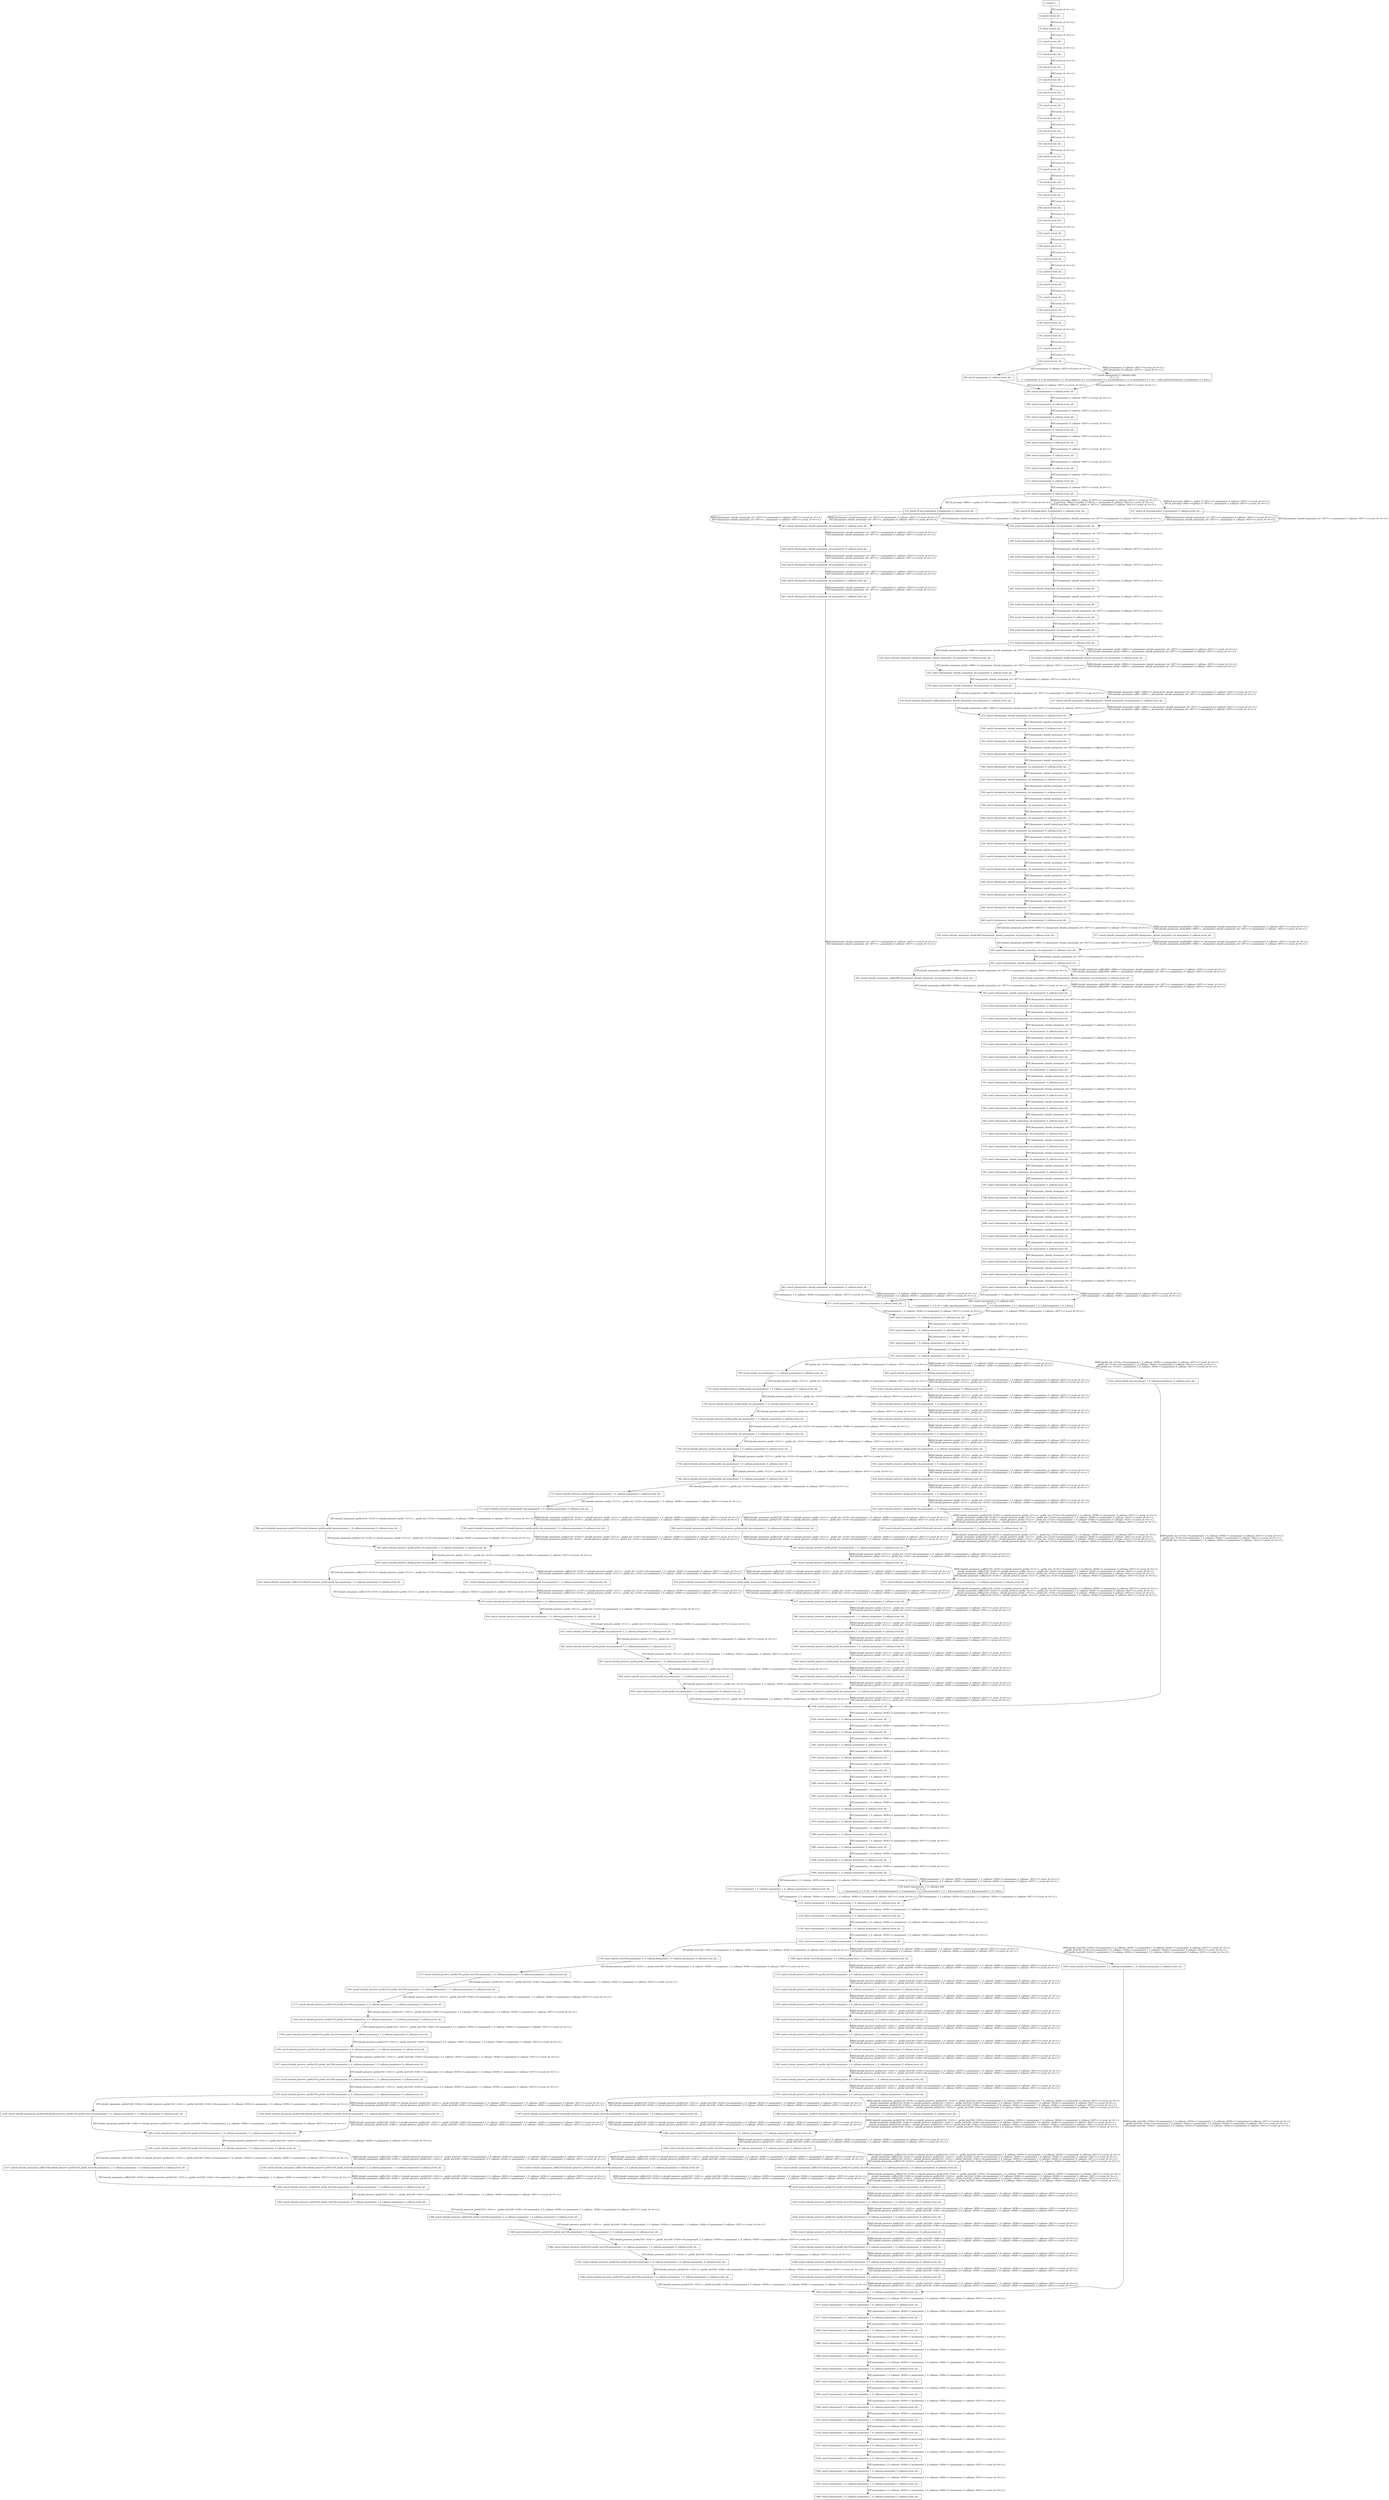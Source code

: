 digraph G {
  "1: match () ...
" [shape=box, ];
  "6: match (event_id) ...
" [shape=box, ];
  "9: match (event_id) ...
" [shape=box, ];
  "12: match (event_id) ...
" [shape=box, ];
  "15: match (event_id) ...
" [shape=box, ];
  "18: match (event_id) ...
" [shape=box, ];
  "21: match (event_id) ...
" [shape=box, ];
  "40: match (event_id) ...
" [shape=box, ];
  "50: match (event_id) ...
" [shape=box, ];
  "54: match (event_id) ...
" [shape=box, ];
  "59: match (event_id) ...
" [shape=box, ];
  "64: match (event_id) ...
" [shape=box, ];
  "68: match (event_id) ...
" [shape=box, ];
  "73: match (event_id) ...
" [shape=box, ];
  "76: match (event_id) ...
" [shape=box, ];
  "82: match (event_id) ...
" [shape=box, ];
  "88: match (event_id) ...
" [shape=box, ];
  "95: match (event_id) ...
" [shape=box, ];
  "102: match (event_id) ...
" [shape=box, ];
  "108: match (event_id) ...
" [shape=box, ];
  "115: match (event_id) ...
" [shape=box, ];
  "122: match (event_id) ...
" [shape=box, ];
  "126: match (event_id) ...
" [shape=box, ];
  "131: match (event_id) ...
" [shape=box, ];
  "136: match (event_id) ...
" [shape=box, ];
  "140: match (event_id) ...
" [shape=box, ];
  "145: match (event_id) ...
" [shape=box, ];
  "151: match (event_id) ...
" [shape=box, ];
  "156: match (event_id) ...
" [shape=box, ];
  "166: match (anonymizer_0_callnum,event_id) ...
" [shape=box, ];
  "177: match (anonymizer_0_callnum) with
| 0 -> {}
| _ -> {anonymizer_0_0_ret,anonymizer_0_1_ret,anonymizer_0_2_ret,anonymizer_0_3_ret,anonymizer_0_4_ret,anonymizer_0_5_ret = table_match(anonymizer_0,anonymizer_0_0_key);}" [
  shape=box, ];
  "184: match (anonymizer_0_callnum,event_id) ...
" [shape=box, ];
  "188: match (anonymizer_0_callnum,event_id) ...
" [shape=box, ];
  "192: match (anonymizer_0_callnum,event_id) ...
" [shape=box, ];
  "196: match (anonymizer_0_callnum,event_id) ...
" [shape=box, ];
  "200: match (anonymizer_0_callnum,event_id) ...
" [shape=box, ];
  "204: match (anonymizer_0_callnum,event_id) ...
" [shape=box, ];
  "210: match (anonymizer_0_callnum,event_id) ...
" [shape=box, ];
  "211: match (anonymizer_0_callnum,event_id) ...
" [shape=box, ];
  "223: match (anonymizer_0_callnum,event_id) ...
" [shape=box, ];
  "232: match (if_precomp,policy_0,anonymizer_0_callnum,event_id) ...
" [
  shape=box, ];
  "237: match (if_precomp,policy_0,anonymizer_0_callnum,event_id) ...
" [
  shape=box, ];
  "242: match (if_precomp,policy_0,anonymizer_0_callnum,event_id) ...
" [
  shape=box, ];
  "254: match (Anonymizer_should_anonymize_ret,anonymizer_0_callnum,event_id) ...
" [
  shape=box, ];
  "260: match (Anonymizer_should_anonymize_ret,anonymizer_0_callnum,event_id) ...
" [
  shape=box, ];
  "266: match (Anonymizer_should_anonymize_ret,anonymizer_0_callnum,event_id) ...
" [
  shape=box, ];
  "279: match (Anonymizer_should_anonymize_ret,anonymizer_0_callnum,event_id) ...
" [
  shape=box, ];
  "285: match (Anonymizer_should_anonymize_ret,anonymizer_0_callnum,event_id) ...
" [
  shape=box, ];
  "294: match (Anonymizer_should_anonymize_ret,anonymizer_0_callnum,event_id) ...
" [
  shape=box, ];
  "302: match (Anonymizer_should_anonymize_ret,anonymizer_0_callnum,event_id) ...
" [
  shape=box, ];
  "308: match (Anonymizer_should_anonymize_ret,anonymizer_0_callnum,event_id) ...
" [
  shape=box, ];
  "313: match (Anonymizer_should_anonymize_ret,anonymizer_0_callnum,event_id) ...
" [
  shape=box, ];
  "324: match (should_anonymize_prefix,Anonymizer_should_anonymize_ret,anonymizer_0_callnum,event_id) ...
" [
  shape=box, ];
  "325: match (should_anonymize_prefix,Anonymizer_should_anonymize_ret,anonymizer_0_callnum,event_id) ...
" [
  shape=box, ];
  "335: match (Anonymizer_should_anonymize_ret,anonymizer_0_callnum,event_id) ...
" [
  shape=box, ];
  "339: match (Anonymizer_should_anonymize_ret,anonymizer_0_callnum,event_id) ...
" [
  shape=box, ];
  "350: match (should_anonymize_suffix,Anonymizer_should_anonymize_ret,anonymizer_0_callnum,event_id) ...
" [
  shape=box, ];
  "351: match (should_anonymize_suffix,Anonymizer_should_anonymize_ret,anonymizer_0_callnum,event_id) ...
" [
  shape=box, ];
  "353: match (Anonymizer_should_anonymize_ret,anonymizer_0_callnum,event_id) ...
" [
  shape=box, ];
  "358: match (Anonymizer_should_anonymize_ret,anonymizer_0_callnum,event_id) ...
" [
  shape=box, ];
  "361: match (Anonymizer_should_anonymize_ret,anonymizer_0_callnum,event_id) ...
" [
  shape=box, ];
  "376: match (Anonymizer_should_anonymize_ret,anonymizer_0_callnum,event_id) ...
" [
  shape=box, ];
  "380: match (Anonymizer_should_anonymize_ret,anonymizer_0_callnum,event_id) ...
" [
  shape=box, ];
  "383: match (Anonymizer_should_anonymize_ret,anonymizer_0_callnum,event_id) ...
" [
  shape=box, ];
  "392: match (Anonymizer_should_anonymize_ret,anonymizer_0_callnum,event_id) ...
" [
  shape=box, ];
  "399: match (Anonymizer_should_anonymize_ret,anonymizer_0_callnum,event_id) ...
" [
  shape=box, ];
  "406: match (Anonymizer_should_anonymize_ret,anonymizer_0_callnum,event_id) ...
" [
  shape=box, ];
  "412: match (Anonymizer_should_anonymize_ret,anonymizer_0_callnum,event_id) ...
" [
  shape=box, ];
  "418: match (Anonymizer_should_anonymize_ret,anonymizer_0_callnum,event_id) ...
" [
  shape=box, ];
  "431: match (Anonymizer_should_anonymize_ret,anonymizer_0_callnum,event_id) ...
" [
  shape=box, ];
  "437: match (Anonymizer_should_anonymize_ret,anonymizer_0_callnum,event_id) ...
" [
  shape=box, ];
  "446: match (Anonymizer_should_anonymize_ret,anonymizer_0_callnum,event_id) ...
" [
  shape=box, ];
  "454: match (Anonymizer_should_anonymize_ret,anonymizer_0_callnum,event_id) ...
" [
  shape=box, ];
  "460: match (Anonymizer_should_anonymize_ret,anonymizer_0_callnum,event_id) ...
" [
  shape=box, ];
  "465: match (Anonymizer_should_anonymize_ret,anonymizer_0_callnum,event_id) ...
" [
  shape=box, ];
  "476: match (should_anonymize_prefix3095,Anonymizer_should_anonymize_ret,anonymizer_0_callnum,event_id) ...
" [
  shape=box, ];
  "477: match (should_anonymize_prefix3095,Anonymizer_should_anonymize_ret,anonymizer_0_callnum,event_id) ...
" [
  shape=box, ];
  "487: match (Anonymizer_should_anonymize_ret,anonymizer_0_callnum,event_id) ...
" [
  shape=box, ];
  "491: match (Anonymizer_should_anonymize_ret,anonymizer_0_callnum,event_id) ...
" [
  shape=box, ];
  "502: match (should_anonymize_suffix3096,Anonymizer_should_anonymize_ret,anonymizer_0_callnum,event_id) ...
" [
  shape=box, ];
  "503: match (should_anonymize_suffix3096,Anonymizer_should_anonymize_ret,anonymizer_0_callnum,event_id) ...
" [
  shape=box, ];
  "505: match (Anonymizer_should_anonymize_ret,anonymizer_0_callnum,event_id) ...
" [
  shape=box, ];
  "510: match (Anonymizer_should_anonymize_ret,anonymizer_0_callnum,event_id) ...
" [
  shape=box, ];
  "513: match (Anonymizer_should_anonymize_ret,anonymizer_0_callnum,event_id) ...
" [
  shape=box, ];
  "528: match (Anonymizer_should_anonymize_ret,anonymizer_0_callnum,event_id) ...
" [
  shape=box, ];
  "532: match (Anonymizer_should_anonymize_ret,anonymizer_0_callnum,event_id) ...
" [
  shape=box, ];
  "535: match (Anonymizer_should_anonymize_ret,anonymizer_0_callnum,event_id) ...
" [
  shape=box, ];
  "544: match (Anonymizer_should_anonymize_ret,anonymizer_0_callnum,event_id) ...
" [
  shape=box, ];
  "551: match (Anonymizer_should_anonymize_ret,anonymizer_0_callnum,event_id) ...
" [
  shape=box, ];
  "556: match (Anonymizer_should_anonymize_ret,anonymizer_0_callnum,event_id) ...
" [
  shape=box, ];
  "560: match (Anonymizer_should_anonymize_ret,anonymizer_0_callnum,event_id) ...
" [
  shape=box, ];
  "565: match (Anonymizer_should_anonymize_ret,anonymizer_0_callnum,event_id) ...
" [
  shape=box, ];
  "572: match (Anonymizer_should_anonymize_ret,anonymizer_0_callnum,event_id) ...
" [
  shape=box, ];
  "578: match (Anonymizer_should_anonymize_ret,anonymizer_0_callnum,event_id) ...
" [
  shape=box, ];
  "579: match (Anonymizer_should_anonymize_ret,anonymizer_0_callnum,event_id) ...
" [
  shape=box, ];
  "585: match (Anonymizer_should_anonymize_ret,anonymizer_0_callnum,event_id) ...
" [
  shape=box, ];
  "591: match (Anonymizer_should_anonymize_ret,anonymizer_0_callnum,event_id) ...
" [
  shape=box, ];
  "598: match (Anonymizer_should_anonymize_ret,anonymizer_0_callnum,event_id) ...
" [
  shape=box, ];
  "605: match (Anonymizer_should_anonymize_ret,anonymizer_0_callnum,event_id) ...
" [
  shape=box, ];
  "608: match (Anonymizer_should_anonymize_ret,anonymizer_0_callnum,event_id) ...
" [
  shape=box, ];
  "613: match (Anonymizer_should_anonymize_ret,anonymizer_0_callnum,event_id) ...
" [
  shape=box, ];
  "618: match (Anonymizer_should_anonymize_ret,anonymizer_0_callnum,event_id) ...
" [
  shape=box, ];
  "623: match (Anonymizer_should_anonymize_ret,anonymizer_0_callnum,event_id) ...
" [
  shape=box, ];
  "628: match (Anonymizer_should_anonymize_ret,anonymizer_0_callnum,event_id) ...
" [
  shape=box, ];
  "633: match (Anonymizer_should_anonymize_ret,anonymizer_0_callnum,event_id) ...
" [
  shape=box, ];
  "647: match (Anonymizer_should_anonymize_ret,anonymizer_0_callnum,event_id) ...
" [
  shape=box, ];
  "650: match (Anonymizer_should_anonymize_ret,anonymizer_0_callnum,event_id) ...
" [
  shape=box, ];
  "654: match (Anonymizer_should_anonymize_ret,anonymizer_0_callnum,event_id) ...
" [
  shape=box, ];
  "658: match (Anonymizer_should_anonymize_ret,anonymizer_0_callnum,event_id) ...
" [
  shape=box, ];
  "661: match (Anonymizer_should_anonymize_ret,anonymizer_0_callnum,event_id) ...
" [
  shape=box, ];
  "665: match (Anonymizer_should_anonymize_ret,anonymizer_0_callnum,event_id) ...
" [
  shape=box, ];
  "671: match (anonymizer_1_0_callnum,anonymizer_0_callnum,event_id) ...
" [
  shape=box, ];
  "683: match (anonymizer_1_0_callnum) with
| 0 -> {}
| _ -> {anonymizer_1_0_0_ret = table_match(anonymizer_1_0,anonymizer_1_0_0_key,anonymizer_1_0_1_key,anonymizer_1_0_2_key,anonymizer_1_0_3_key);}" [
  shape=box, ];
  "690: match (anonymizer_1_0_callnum,anonymizer_0_callnum,event_id) ...
" [
  shape=box, ];
  "693: match (anonymizer_1_0_callnum,anonymizer_0_callnum,event_id) ...
" [
  shape=box, ];
  "697: match (anonymizer_1_0_callnum,anonymizer_0_callnum,event_id) ...
" [
  shape=box, ];
  "701: match (anonymizer_1_0_callnum,anonymizer_0_callnum,event_id) ...
" [
  shape=box, ];
  "709: match (prefix_len,anonymizer_1_0_callnum,anonymizer_0_callnum,event_id) ...
" [
  shape=box, ];
  "716: match (should_preserve_prefix,prefix_len,anonymizer_1_0_callnum,anonymizer_0_callnum,event_id) ...
" [
  shape=box, ];
  "724: match (should_preserve_prefix,prefix_len,anonymizer_1_0_callnum,anonymizer_0_callnum,event_id) ...
" [
  shape=box, ];
  "730: match (should_preserve_prefix,prefix_len,anonymizer_1_0_callnum,anonymizer_0_callnum,event_id) ...
" [
  shape=box, ];
  "743: match (should_preserve_prefix,prefix_len,anonymizer_1_0_callnum,anonymizer_0_callnum,event_id) ...
" [
  shape=box, ];
  "749: match (should_preserve_prefix,prefix_len,anonymizer_1_0_callnum,anonymizer_0_callnum,event_id) ...
" [
  shape=box, ];
  "758: match (should_preserve_prefix,prefix_len,anonymizer_1_0_callnum,anonymizer_0_callnum,event_id) ...
" [
  shape=box, ];
  "766: match (should_preserve_prefix,prefix_len,anonymizer_1_0_callnum,anonymizer_0_callnum,event_id) ...
" [
  shape=box, ];
  "772: match (should_preserve_prefix,prefix_len,anonymizer_1_0_callnum,anonymizer_0_callnum,event_id) ...
" [
  shape=box, ];
  "777: match (should_preserve_prefix,prefix_len,anonymizer_1_0_callnum,anonymizer_0_callnum,event_id) ...
" [
  shape=box, ];
  "788: match (should_anonymize_prefix3118,should_preserve_prefix,prefix_len,anonymizer_1_0_callnum,anonymizer_0_callnum,event_id) ...
" [
  shape=box, ];
  "789: match (should_anonymize_prefix3118,should_preserve_prefix,prefix_len,anonymizer_1_0_callnum,anonymizer_0_callnum,event_id) ...
" [
  shape=box, ];
  "799: match (should_preserve_prefix,prefix_len,anonymizer_1_0_callnum,anonymizer_0_callnum,event_id) ...
" [
  shape=box, ];
  "805: match (should_preserve_prefix,prefix_len,anonymizer_1_0_callnum,anonymizer_0_callnum,event_id) ...
" [
  shape=box, ];
  "816: match (should_anonymize_suffix3119,should_preserve_prefix,prefix_len,anonymizer_1_0_callnum,anonymizer_0_callnum,event_id) ...
" [
  shape=box, ];
  "817: match (should_anonymize_suffix3119,should_preserve_prefix,prefix_len,anonymizer_1_0_callnum,anonymizer_0_callnum,event_id) ...
" [
  shape=box, ];
  "819: match (should_preserve_prefix,prefix_len,anonymizer_1_0_callnum,anonymizer_0_callnum,event_id) ...
" [
  shape=box, ];
  "824: match (should_preserve_prefix,prefix_len,anonymizer_1_0_callnum,anonymizer_0_callnum,event_id) ...
" [
  shape=box, ];
  "827: match (should_preserve_prefix,prefix_len,anonymizer_1_0_callnum,anonymizer_0_callnum,event_id) ...
" [
  shape=box, ];
  "843: match (should_preserve_prefix,prefix_len,anonymizer_1_0_callnum,anonymizer_0_callnum,event_id) ...
" [
  shape=box, ];
  "847: match (should_preserve_prefix,prefix_len,anonymizer_1_0_callnum,anonymizer_0_callnum,event_id) ...
" [
  shape=box, ];
  "850: match (should_preserve_prefix,prefix_len,anonymizer_1_0_callnum,anonymizer_0_callnum,event_id) ...
" [
  shape=box, ];
  "859: match (should_preserve_prefix,prefix_len,anonymizer_1_0_callnum,anonymizer_0_callnum,event_id) ...
" [
  shape=box, ];
  "867: match (prefix_len,anonymizer_1_0_callnum,anonymizer_0_callnum,event_id) ...
" [
  shape=box, ];
  "874: match (should_preserve_prefix,prefix_len,anonymizer_1_0_callnum,anonymizer_0_callnum,event_id) ...
" [
  shape=box, ];
  "882: match (should_preserve_prefix,prefix_len,anonymizer_1_0_callnum,anonymizer_0_callnum,event_id) ...
" [
  shape=box, ];
  "888: match (should_preserve_prefix,prefix_len,anonymizer_1_0_callnum,anonymizer_0_callnum,event_id) ...
" [
  shape=box, ];
  "901: match (should_preserve_prefix,prefix_len,anonymizer_1_0_callnum,anonymizer_0_callnum,event_id) ...
" [
  shape=box, ];
  "907: match (should_preserve_prefix,prefix_len,anonymizer_1_0_callnum,anonymizer_0_callnum,event_id) ...
" [
  shape=box, ];
  "916: match (should_preserve_prefix,prefix_len,anonymizer_1_0_callnum,anonymizer_0_callnum,event_id) ...
" [
  shape=box, ];
  "924: match (should_preserve_prefix,prefix_len,anonymizer_1_0_callnum,anonymizer_0_callnum,event_id) ...
" [
  shape=box, ];
  "930: match (should_preserve_prefix,prefix_len,anonymizer_1_0_callnum,anonymizer_0_callnum,event_id) ...
" [
  shape=box, ];
  "935: match (should_preserve_prefix,prefix_len,anonymizer_1_0_callnum,anonymizer_0_callnum,event_id) ...
" [
  shape=box, ];
  "946: match (should_anonymize_prefix3128,should_preserve_prefix,prefix_len,anonymizer_1_0_callnum,anonymizer_0_callnum,event_id) ...
" [
  shape=box, ];
  "947: match (should_anonymize_prefix3128,should_preserve_prefix,prefix_len,anonymizer_1_0_callnum,anonymizer_0_callnum,event_id) ...
" [
  shape=box, ];
  "957: match (should_preserve_prefix,prefix_len,anonymizer_1_0_callnum,anonymizer_0_callnum,event_id) ...
" [
  shape=box, ];
  "963: match (should_preserve_prefix,prefix_len,anonymizer_1_0_callnum,anonymizer_0_callnum,event_id) ...
" [
  shape=box, ];
  "974: match (should_anonymize_suffix3129,should_preserve_prefix,prefix_len,anonymizer_1_0_callnum,anonymizer_0_callnum,event_id) ...
" [
  shape=box, ];
  "975: match (should_anonymize_suffix3129,should_preserve_prefix,prefix_len,anonymizer_1_0_callnum,anonymizer_0_callnum,event_id) ...
" [
  shape=box, ];
  "977: match (should_preserve_prefix,prefix_len,anonymizer_1_0_callnum,anonymizer_0_callnum,event_id) ...
" [
  shape=box, ];
  "982: match (should_preserve_prefix,prefix_len,anonymizer_1_0_callnum,anonymizer_0_callnum,event_id) ...
" [
  shape=box, ];
  "985: match (should_preserve_prefix,prefix_len,anonymizer_1_0_callnum,anonymizer_0_callnum,event_id) ...
" [
  shape=box, ];
  "1001: match (should_preserve_prefix,prefix_len,anonymizer_1_0_callnum,anonymizer_0_callnum,event_id) ...
" [
  shape=box, ];
  "1005: match (should_preserve_prefix,prefix_len,anonymizer_1_0_callnum,anonymizer_0_callnum,event_id) ...
" [
  shape=box, ];
  "1008: match (should_preserve_prefix,prefix_len,anonymizer_1_0_callnum,anonymizer_0_callnum,event_id) ...
" [
  shape=box, ];
  "1017: match (should_preserve_prefix,prefix_len,anonymizer_1_0_callnum,anonymizer_0_callnum,event_id) ...
" [
  shape=box, ];
  "1022: match (prefix_len,anonymizer_1_0_callnum,anonymizer_0_callnum,event_id) ...
" [
  shape=box, ];
  "1028: match (anonymizer_1_0_callnum,anonymizer_0_callnum,event_id) ...
" [
  shape=box, ];
  "1034: match (anonymizer_1_0_callnum,anonymizer_0_callnum,event_id) ...
" [
  shape=box, ];
  "1040: match (anonymizer_1_0_callnum,anonymizer_0_callnum,event_id) ...
" [
  shape=box, ];
  "1041: match (anonymizer_1_0_callnum,anonymizer_0_callnum,event_id) ...
" [
  shape=box, ];
  "1047: match (anonymizer_1_0_callnum,anonymizer_0_callnum,event_id) ...
" [
  shape=box, ];
  "1053: match (anonymizer_1_0_callnum,anonymizer_0_callnum,event_id) ...
" [
  shape=box, ];
  "1060: match (anonymizer_1_0_callnum,anonymizer_0_callnum,event_id) ...
" [
  shape=box, ];
  "1067: match (anonymizer_1_0_callnum,anonymizer_0_callnum,event_id) ...
" [
  shape=box, ];
  "1070: match (anonymizer_1_0_callnum,anonymizer_0_callnum,event_id) ...
" [
  shape=box, ];
  "1075: match (anonymizer_1_0_callnum,anonymizer_0_callnum,event_id) ...
" [
  shape=box, ];
  "1080: match (anonymizer_1_0_callnum,anonymizer_0_callnum,event_id) ...
" [
  shape=box, ];
  "1085: match (anonymizer_1_0_callnum,anonymizer_0_callnum,event_id) ...
" [
  shape=box, ];
  "1090: match (anonymizer_1_0_callnum,anonymizer_0_callnum,event_id) ...
" [
  shape=box, ];
  "1095: match (anonymizer_1_0_callnum,anonymizer_0_callnum,event_id) ...
" [
  shape=box, ];
  "1112: match (anonymizer_2_0_callnum,anonymizer_1_0_callnum,anonymizer_0_callnum,event_id) ...
" [
  shape=box, ];
  "1124: match (anonymizer_2_0_callnum) with
| 0 -> {}
| _ -> {anonymizer_2_0_0_ret = table_match(anonymizer_2_0,anonymizer_2_0_0_key,anonymizer_2_0_1_key,anonymizer_2_0_2_key,anonymizer_2_0_3_key);}" [
  shape=box, ];
  "1131: match (anonymizer_2_0_callnum,anonymizer_1_0_callnum,anonymizer_0_callnum,event_id) ...
" [
  shape=box, ];
  "1134: match (anonymizer_2_0_callnum,anonymizer_1_0_callnum,anonymizer_0_callnum,event_id) ...
" [
  shape=box, ];
  "1138: match (anonymizer_2_0_callnum,anonymizer_1_0_callnum,anonymizer_0_callnum,event_id) ...
" [
  shape=box, ];
  "1142: match (anonymizer_2_0_callnum,anonymizer_1_0_callnum,anonymizer_0_callnum,event_id) ...
" [
  shape=box, ];
  "1150: match (prefix_len3140,anonymizer_2_0_callnum,anonymizer_1_0_callnum,anonymizer_0_callnum,event_id) ...
" [
  shape=box, ];
  "1157: match (should_preserve_prefix3141,prefix_len3140,anonymizer_2_0_callnum,anonymizer_1_0_callnum,anonymizer_0_callnum,event_id) ...
" [
  shape=box, ];
  "1165: match (should_preserve_prefix3141,prefix_len3140,anonymizer_2_0_callnum,anonymizer_1_0_callnum,anonymizer_0_callnum,event_id) ...
" [
  shape=box, ];
  "1171: match (should_preserve_prefix3141,prefix_len3140,anonymizer_2_0_callnum,anonymizer_1_0_callnum,anonymizer_0_callnum,event_id) ...
" [
  shape=box, ];
  "1184: match (should_preserve_prefix3141,prefix_len3140,anonymizer_2_0_callnum,anonymizer_1_0_callnum,anonymizer_0_callnum,event_id) ...
" [
  shape=box, ];
  "1190: match (should_preserve_prefix3141,prefix_len3140,anonymizer_2_0_callnum,anonymizer_1_0_callnum,anonymizer_0_callnum,event_id) ...
" [
  shape=box, ];
  "1199: match (should_preserve_prefix3141,prefix_len3140,anonymizer_2_0_callnum,anonymizer_1_0_callnum,anonymizer_0_callnum,event_id) ...
" [
  shape=box, ];
  "1207: match (should_preserve_prefix3141,prefix_len3140,anonymizer_2_0_callnum,anonymizer_1_0_callnum,anonymizer_0_callnum,event_id) ...
" [
  shape=box, ];
  "1213: match (should_preserve_prefix3141,prefix_len3140,anonymizer_2_0_callnum,anonymizer_1_0_callnum,anonymizer_0_callnum,event_id) ...
" [
  shape=box, ];
  "1218: match (should_preserve_prefix3141,prefix_len3140,anonymizer_2_0_callnum,anonymizer_1_0_callnum,anonymizer_0_callnum,event_id) ...
" [
  shape=box, ];
  "1229: match (should_anonymize_prefix3148,should_preserve_prefix3141,prefix_len3140,anonymizer_2_0_callnum,anonymizer_1_0_callnum,anonymizer_0_callnum,event_id) ...
" [
  shape=box, ];
  "1230: match (should_anonymize_prefix3148,should_preserve_prefix3141,prefix_len3140,anonymizer_2_0_callnum,anonymizer_1_0_callnum,anonymizer_0_callnum,event_id) ...
" [
  shape=box, ];
  "1240: match (should_preserve_prefix3141,prefix_len3140,anonymizer_2_0_callnum,anonymizer_1_0_callnum,anonymizer_0_callnum,event_id) ...
" [
  shape=box, ];
  "1246: match (should_preserve_prefix3141,prefix_len3140,anonymizer_2_0_callnum,anonymizer_1_0_callnum,anonymizer_0_callnum,event_id) ...
" [
  shape=box, ];
  "1257: match (should_anonymize_suffix3149,should_preserve_prefix3141,prefix_len3140,anonymizer_2_0_callnum,anonymizer_1_0_callnum,anonymizer_0_callnum,event_id) ...
" [
  shape=box, ];
  "1258: match (should_anonymize_suffix3149,should_preserve_prefix3141,prefix_len3140,anonymizer_2_0_callnum,anonymizer_1_0_callnum,anonymizer_0_callnum,event_id) ...
" [
  shape=box, ];
  "1260: match (should_preserve_prefix3141,prefix_len3140,anonymizer_2_0_callnum,anonymizer_1_0_callnum,anonymizer_0_callnum,event_id) ...
" [
  shape=box, ];
  "1265: match (should_preserve_prefix3141,prefix_len3140,anonymizer_2_0_callnum,anonymizer_1_0_callnum,anonymizer_0_callnum,event_id) ...
" [
  shape=box, ];
  "1268: match (should_preserve_prefix3141,prefix_len3140,anonymizer_2_0_callnum,anonymizer_1_0_callnum,anonymizer_0_callnum,event_id) ...
" [
  shape=box, ];
  "1284: match (should_preserve_prefix3141,prefix_len3140,anonymizer_2_0_callnum,anonymizer_1_0_callnum,anonymizer_0_callnum,event_id) ...
" [
  shape=box, ];
  "1288: match (should_preserve_prefix3141,prefix_len3140,anonymizer_2_0_callnum,anonymizer_1_0_callnum,anonymizer_0_callnum,event_id) ...
" [
  shape=box, ];
  "1291: match (should_preserve_prefix3141,prefix_len3140,anonymizer_2_0_callnum,anonymizer_1_0_callnum,anonymizer_0_callnum,event_id) ...
" [
  shape=box, ];
  "1300: match (should_preserve_prefix3141,prefix_len3140,anonymizer_2_0_callnum,anonymizer_1_0_callnum,anonymizer_0_callnum,event_id) ...
" [
  shape=box, ];
  "1308: match (prefix_len3140,anonymizer_2_0_callnum,anonymizer_1_0_callnum,anonymizer_0_callnum,event_id) ...
" [
  shape=box, ];
  "1315: match (should_preserve_prefix3141,prefix_len3140,anonymizer_2_0_callnum,anonymizer_1_0_callnum,anonymizer_0_callnum,event_id) ...
" [
  shape=box, ];
  "1323: match (should_preserve_prefix3141,prefix_len3140,anonymizer_2_0_callnum,anonymizer_1_0_callnum,anonymizer_0_callnum,event_id) ...
" [
  shape=box, ];
  "1329: match (should_preserve_prefix3141,prefix_len3140,anonymizer_2_0_callnum,anonymizer_1_0_callnum,anonymizer_0_callnum,event_id) ...
" [
  shape=box, ];
  "1342: match (should_preserve_prefix3141,prefix_len3140,anonymizer_2_0_callnum,anonymizer_1_0_callnum,anonymizer_0_callnum,event_id) ...
" [
  shape=box, ];
  "1348: match (should_preserve_prefix3141,prefix_len3140,anonymizer_2_0_callnum,anonymizer_1_0_callnum,anonymizer_0_callnum,event_id) ...
" [
  shape=box, ];
  "1357: match (should_preserve_prefix3141,prefix_len3140,anonymizer_2_0_callnum,anonymizer_1_0_callnum,anonymizer_0_callnum,event_id) ...
" [
  shape=box, ];
  "1365: match (should_preserve_prefix3141,prefix_len3140,anonymizer_2_0_callnum,anonymizer_1_0_callnum,anonymizer_0_callnum,event_id) ...
" [
  shape=box, ];
  "1371: match (should_preserve_prefix3141,prefix_len3140,anonymizer_2_0_callnum,anonymizer_1_0_callnum,anonymizer_0_callnum,event_id) ...
" [
  shape=box, ];
  "1376: match (should_preserve_prefix3141,prefix_len3140,anonymizer_2_0_callnum,anonymizer_1_0_callnum,anonymizer_0_callnum,event_id) ...
" [
  shape=box, ];
  "1387: match (should_anonymize_prefix3158,should_preserve_prefix3141,prefix_len3140,anonymizer_2_0_callnum,anonymizer_1_0_callnum,anonymizer_0_callnum,event_id) ...
" [
  shape=box, ];
  "1388: match (should_anonymize_prefix3158,should_preserve_prefix3141,prefix_len3140,anonymizer_2_0_callnum,anonymizer_1_0_callnum,anonymizer_0_callnum,event_id) ...
" [
  shape=box, ];
  "1398: match (should_preserve_prefix3141,prefix_len3140,anonymizer_2_0_callnum,anonymizer_1_0_callnum,anonymizer_0_callnum,event_id) ...
" [
  shape=box, ];
  "1404: match (should_preserve_prefix3141,prefix_len3140,anonymizer_2_0_callnum,anonymizer_1_0_callnum,anonymizer_0_callnum,event_id) ...
" [
  shape=box, ];
  "1415: match (should_anonymize_suffix3159,should_preserve_prefix3141,prefix_len3140,anonymizer_2_0_callnum,anonymizer_1_0_callnum,anonymizer_0_callnum,event_id) ...
" [
  shape=box, ];
  "1416: match (should_anonymize_suffix3159,should_preserve_prefix3141,prefix_len3140,anonymizer_2_0_callnum,anonymizer_1_0_callnum,anonymizer_0_callnum,event_id) ...
" [
  shape=box, ];
  "1418: match (should_preserve_prefix3141,prefix_len3140,anonymizer_2_0_callnum,anonymizer_1_0_callnum,anonymizer_0_callnum,event_id) ...
" [
  shape=box, ];
  "1423: match (should_preserve_prefix3141,prefix_len3140,anonymizer_2_0_callnum,anonymizer_1_0_callnum,anonymizer_0_callnum,event_id) ...
" [
  shape=box, ];
  "1426: match (should_preserve_prefix3141,prefix_len3140,anonymizer_2_0_callnum,anonymizer_1_0_callnum,anonymizer_0_callnum,event_id) ...
" [
  shape=box, ];
  "1442: match (should_preserve_prefix3141,prefix_len3140,anonymizer_2_0_callnum,anonymizer_1_0_callnum,anonymizer_0_callnum,event_id) ...
" [
  shape=box, ];
  "1446: match (should_preserve_prefix3141,prefix_len3140,anonymizer_2_0_callnum,anonymizer_1_0_callnum,anonymizer_0_callnum,event_id) ...
" [
  shape=box, ];
  "1449: match (should_preserve_prefix3141,prefix_len3140,anonymizer_2_0_callnum,anonymizer_1_0_callnum,anonymizer_0_callnum,event_id) ...
" [
  shape=box, ];
  "1458: match (should_preserve_prefix3141,prefix_len3140,anonymizer_2_0_callnum,anonymizer_1_0_callnum,anonymizer_0_callnum,event_id) ...
" [
  shape=box, ];
  "1463: match (prefix_len3140,anonymizer_2_0_callnum,anonymizer_1_0_callnum,anonymizer_0_callnum,event_id) ...
" [
  shape=box, ];
  "1469: match (anonymizer_2_0_callnum,anonymizer_1_0_callnum,anonymizer_0_callnum,event_id) ...
" [
  shape=box, ];
  "1473: match (anonymizer_2_0_callnum,anonymizer_1_0_callnum,anonymizer_0_callnum,event_id) ...
" [
  shape=box, ];
  "1477: match (anonymizer_2_0_callnum,anonymizer_1_0_callnum,anonymizer_0_callnum,event_id) ...
" [
  shape=box, ];
  "1482: match (anonymizer_2_0_callnum,anonymizer_1_0_callnum,anonymizer_0_callnum,event_id) ...
" [
  shape=box, ];
  "1486: match (anonymizer_2_0_callnum,anonymizer_1_0_callnum,anonymizer_0_callnum,event_id) ...
" [
  shape=box, ];
  "1489: match (anonymizer_2_0_callnum,anonymizer_1_0_callnum,anonymizer_0_callnum,event_id) ...
" [
  shape=box, ];
  "1493: match (anonymizer_2_0_callnum,anonymizer_1_0_callnum,anonymizer_0_callnum,event_id) ...
" [
  shape=box, ];
  "1497: match (anonymizer_2_0_callnum,anonymizer_1_0_callnum,anonymizer_0_callnum,event_id) ...
" [
  shape=box, ];
  "1500: match (anonymizer_2_0_callnum,anonymizer_1_0_callnum,anonymizer_0_callnum,event_id) ...
" [
  shape=box, ];
  "1504: match (anonymizer_2_0_callnum,anonymizer_1_0_callnum,anonymizer_0_callnum,event_id) ...
" [
  shape=box, ];
  "1522: match (anonymizer_2_0_callnum,anonymizer_1_0_callnum,anonymizer_0_callnum,event_id) ...
" [
  shape=box, ];
  "1526: match (anonymizer_2_0_callnum,anonymizer_1_0_callnum,anonymizer_0_callnum,event_id) ...
" [
  shape=box, ];
  "1531: match (anonymizer_2_0_callnum,anonymizer_1_0_callnum,anonymizer_0_callnum,event_id) ...
" [
  shape=box, ];
  "1536: match (anonymizer_2_0_callnum,anonymizer_1_0_callnum,anonymizer_0_callnum,event_id) ...
" [
  shape=box, ];
  "1540: match (anonymizer_2_0_callnum,anonymizer_1_0_callnum,anonymizer_0_callnum,event_id) ...
" [
  shape=box, ];
  "1545: match (anonymizer_2_0_callnum,anonymizer_1_0_callnum,anonymizer_0_callnum,event_id) ...
" [
  shape=box, ];
  "1566: match (anonymizer_2_0_callnum,anonymizer_1_0_callnum,anonymizer_0_callnum,event_id) ...
" [
  shape=box, ];
  
  
  "1: match () ...
" -> "6: match (event_id) ...
" [label="HIT{event_id~0==1;}",
                                                    ];
  "6: match (event_id) ...
" -> "9: match (event_id) ...
" [label="HIT{event_id~0==1;}",
                                                            ];
  "9: match (event_id) ...
" -> "12: match (event_id) ...
" [label="HIT{event_id~0==1;}",
                                                             ];
  "12: match (event_id) ...
" -> "15: match (event_id) ...
" [label="HIT{event_id~0==1;}",
                                                              ];
  "15: match (event_id) ...
" -> "18: match (event_id) ...
" [label="HIT{event_id~0==1;}",
                                                              ];
  "18: match (event_id) ...
" -> "21: match (event_id) ...
" [label="HIT{event_id~0==1;}",
                                                              ];
  "21: match (event_id) ...
" -> "40: match (event_id) ...
" [label="HIT{event_id~0==1;}",
                                                              ];
  "40: match (event_id) ...
" -> "50: match (event_id) ...
" [label="HIT{event_id~0==1;}",
                                                              ];
  "50: match (event_id) ...
" -> "54: match (event_id) ...
" [label="HIT{event_id~0==1;}",
                                                              ];
  "54: match (event_id) ...
" -> "59: match (event_id) ...
" [label="HIT{event_id~0==1;}",
                                                              ];
  "59: match (event_id) ...
" -> "64: match (event_id) ...
" [label="HIT{event_id~0==1;}",
                                                              ];
  "64: match (event_id) ...
" -> "68: match (event_id) ...
" [label="HIT{event_id~0==1;}",
                                                              ];
  "68: match (event_id) ...
" -> "73: match (event_id) ...
" [label="HIT{event_id~0==1;}",
                                                              ];
  "73: match (event_id) ...
" -> "76: match (event_id) ...
" [label="HIT{event_id~0==1;}",
                                                              ];
  "76: match (event_id) ...
" -> "82: match (event_id) ...
" [label="HIT{event_id~0==1;}",
                                                              ];
  "82: match (event_id) ...
" -> "88: match (event_id) ...
" [label="HIT{event_id~0==1;}",
                                                              ];
  "88: match (event_id) ...
" -> "95: match (event_id) ...
" [label="HIT{event_id~0==1;}",
                                                              ];
  "95: match (event_id) ...
" -> "102: match (event_id) ...
" [label="HIT{event_id~0==1;}",
                                                               ];
  "102: match (event_id) ...
" -> "108: match (event_id) ...
" [label="HIT{event_id~0==1;}",
                                                                ];
  "108: match (event_id) ...
" -> "115: match (event_id) ...
" [label="HIT{event_id~0==1;}",
                                                                ];
  "115: match (event_id) ...
" -> "122: match (event_id) ...
" [label="HIT{event_id~0==1;}",
                                                                ];
  "122: match (event_id) ...
" -> "126: match (event_id) ...
" [label="HIT{event_id~0==1;}",
                                                                ];
  "126: match (event_id) ...
" -> "131: match (event_id) ...
" [label="HIT{event_id~0==1;}",
                                                                ];
  "131: match (event_id) ...
" -> "136: match (event_id) ...
" [label="HIT{event_id~0==1;}",
                                                                ];
  "136: match (event_id) ...
" -> "140: match (event_id) ...
" [label="HIT{event_id~0==1;}",
                                                                ];
  "140: match (event_id) ...
" -> "145: match (event_id) ...
" [label="HIT{event_id~0==1;}",
                                                                ];
  "145: match (event_id) ...
" -> "151: match (event_id) ...
" [label="HIT{event_id~0==1;}",
                                                                ];
  "151: match (event_id) ...
" -> "156: match (event_id) ...
" [label="HIT{event_id~0==1;}",
                                                                ];
  "156: match (event_id) ...
" -> "166: match (anonymizer_0_callnum,event_id) ...
" [
  label="HIT{anonymizer_0_callnum~3037==0,event_id~0==1;}", ];
  "156: match (event_id) ...
" -> "177: match (anonymizer_0_callnum) with
| 0 -> {}
| _ -> {anonymizer_0_0_ret,anonymizer_0_1_ret,anonymizer_0_2_ret,anonymizer_0_3_ret,anonymizer_0_4_ret,anonymizer_0_5_ret = table_match(anonymizer_0,anonymizer_0_0_key);}" [
  label="MISS{anonymizer_0_callnum~3037==0,event_id~0==1;}
HIT{anonymizer_0_callnum~3037==_,event_id~0==1;}",
  ];
  "166: match (anonymizer_0_callnum,event_id) ...
" -> "184: match (anonymizer_0_callnum,event_id) ...
" [
  label="HIT{anonymizer_0_callnum~3037==1,event_id~0==1;}", ];
  "177: match (anonymizer_0_callnum) with
| 0 -> {}
| _ -> {anonymizer_0_0_ret,anonymizer_0_1_ret,anonymizer_0_2_ret,anonymizer_0_3_ret,anonymizer_0_4_ret,anonymizer_0_5_ret = table_match(anonymizer_0,anonymizer_0_0_key);}" -> "184: match (anonymizer_0_callnum,event_id) ...
" [
  label="HIT{anonymizer_0_callnum~3037==1,event_id~0==1;}", ];
  "184: match (anonymizer_0_callnum,event_id) ...
" -> "188: match (anonymizer_0_callnum,event_id) ...
" [
  label="HIT{anonymizer_0_callnum~3037==1,event_id~0==1;}", ];
  "188: match (anonymizer_0_callnum,event_id) ...
" -> "192: match (anonymizer_0_callnum,event_id) ...
" [
  label="HIT{anonymizer_0_callnum~3037==1,event_id~0==1;}", ];
  "192: match (anonymizer_0_callnum,event_id) ...
" -> "196: match (anonymizer_0_callnum,event_id) ...
" [
  label="HIT{anonymizer_0_callnum~3037==1,event_id~0==1;}", ];
  "196: match (anonymizer_0_callnum,event_id) ...
" -> "200: match (anonymizer_0_callnum,event_id) ...
" [
  label="HIT{anonymizer_0_callnum~3037==1,event_id~0==1;}", ];
  "200: match (anonymizer_0_callnum,event_id) ...
" -> "204: match (anonymizer_0_callnum,event_id) ...
" [
  label="HIT{anonymizer_0_callnum~3037==1,event_id~0==1;}", ];
  "204: match (anonymizer_0_callnum,event_id) ...
" -> "210: match (anonymizer_0_callnum,event_id) ...
" [
  label="HIT{anonymizer_0_callnum~3037==1,event_id~0==1;}", ];
  "210: match (anonymizer_0_callnum,event_id) ...
" -> "211: match (anonymizer_0_callnum,event_id) ...
" [
  label="HIT{anonymizer_0_callnum~3037==1,event_id~0==1;}", ];
  "211: match (anonymizer_0_callnum,event_id) ...
" -> "223: match (anonymizer_0_callnum,event_id) ...
" [
  label="HIT{anonymizer_0_callnum~3037==1,event_id~0==1;}", ];
  "223: match (anonymizer_0_callnum,event_id) ...
" -> "232: match (if_precomp,policy_0,anonymizer_0_callnum,event_id) ...
" [
  label="HIT{if_precomp~3882==_,policy_0~3071==1,anonymizer_0_callnum~3037==1,event_id~0==1;}",
  ];
  "223: match (anonymizer_0_callnum,event_id) ...
" -> "237: match (if_precomp,policy_0,anonymizer_0_callnum,event_id) ...
" [
  label="MISS{if_precomp~3882==_,policy_0~3071==1,anonymizer_0_callnum~3037==1,event_id~0==1;}
HIT{if_precomp~3882==0,policy_0~3071==_,anonymizer_0_callnum~3037==1,event_id~0==1;}",
  ];
  "223: match (anonymizer_0_callnum,event_id) ...
" -> "242: match (if_precomp,policy_0,anonymizer_0_callnum,event_id) ...
" [
  label="MISS{if_precomp~3882==_,policy_0~3071==1,anonymizer_0_callnum~3037==1,event_id~0==1;
if_precomp~3882==0,policy_0~3071==_,anonymizer_0_callnum~3037==1,event_id~0==1;}
HIT{if_precomp~3882==_,policy_0~3071==_,anonymizer_0_callnum~3037==1,event_id~0==1;}",
  ];
  "232: match (if_precomp,policy_0,anonymizer_0_callnum,event_id) ...
" -> "254: match (Anonymizer_should_anonymize_ret,anonymizer_0_callnum,event_id) ...
" [
  label="HIT{Anonymizer_should_anonymize_ret~3077==1,anonymizer_0_callnum~3037==1,event_id~0==1;}",
  ];
  "232: match (if_precomp,policy_0,anonymizer_0_callnum,event_id) ...
" -> "647: match (Anonymizer_should_anonymize_ret,anonymizer_0_callnum,event_id) ...
" [
  label="MISS{Anonymizer_should_anonymize_ret~3077==1,anonymizer_0_callnum~3037==1,event_id~0==1;}
HIT{Anonymizer_should_anonymize_ret~3077==_,anonymizer_0_callnum~3037==1,event_id~0==1;}",
  ];
  "237: match (if_precomp,policy_0,anonymizer_0_callnum,event_id) ...
" -> "254: match (Anonymizer_should_anonymize_ret,anonymizer_0_callnum,event_id) ...
" [
  label="HIT{Anonymizer_should_anonymize_ret~3077==1,anonymizer_0_callnum~3037==1,event_id~0==1;}",
  ];
  "237: match (if_precomp,policy_0,anonymizer_0_callnum,event_id) ...
" -> "647: match (Anonymizer_should_anonymize_ret,anonymizer_0_callnum,event_id) ...
" [
  label="MISS{Anonymizer_should_anonymize_ret~3077==1,anonymizer_0_callnum~3037==1,event_id~0==1;}
HIT{Anonymizer_should_anonymize_ret~3077==_,anonymizer_0_callnum~3037==1,event_id~0==1;}",
  ];
  "242: match (if_precomp,policy_0,anonymizer_0_callnum,event_id) ...
" -> "254: match (Anonymizer_should_anonymize_ret,anonymizer_0_callnum,event_id) ...
" [
  label="HIT{Anonymizer_should_anonymize_ret~3077==1,anonymizer_0_callnum~3037==1,event_id~0==1;}",
  ];
  "242: match (if_precomp,policy_0,anonymizer_0_callnum,event_id) ...
" -> "647: match (Anonymizer_should_anonymize_ret,anonymizer_0_callnum,event_id) ...
" [
  label="MISS{Anonymizer_should_anonymize_ret~3077==1,anonymizer_0_callnum~3037==1,event_id~0==1;}
HIT{Anonymizer_should_anonymize_ret~3077==_,anonymizer_0_callnum~3037==1,event_id~0==1;}",
  ];
  "254: match (Anonymizer_should_anonymize_ret,anonymizer_0_callnum,event_id) ...
" -> "260: match (Anonymizer_should_anonymize_ret,anonymizer_0_callnum,event_id) ...
" [
  label="HIT{Anonymizer_should_anonymize_ret~3077==1,anonymizer_0_callnum~3037==1,event_id~0==1;}",
  ];
  "260: match (Anonymizer_should_anonymize_ret,anonymizer_0_callnum,event_id) ...
" -> "266: match (Anonymizer_should_anonymize_ret,anonymizer_0_callnum,event_id) ...
" [
  label="HIT{Anonymizer_should_anonymize_ret~3077==1,anonymizer_0_callnum~3037==1,event_id~0==1;}",
  ];
  "266: match (Anonymizer_should_anonymize_ret,anonymizer_0_callnum,event_id) ...
" -> "279: match (Anonymizer_should_anonymize_ret,anonymizer_0_callnum,event_id) ...
" [
  label="HIT{Anonymizer_should_anonymize_ret~3077==1,anonymizer_0_callnum~3037==1,event_id~0==1;}",
  ];
  "279: match (Anonymizer_should_anonymize_ret,anonymizer_0_callnum,event_id) ...
" -> "285: match (Anonymizer_should_anonymize_ret,anonymizer_0_callnum,event_id) ...
" [
  label="HIT{Anonymizer_should_anonymize_ret~3077==1,anonymizer_0_callnum~3037==1,event_id~0==1;}",
  ];
  "285: match (Anonymizer_should_anonymize_ret,anonymizer_0_callnum,event_id) ...
" -> "294: match (Anonymizer_should_anonymize_ret,anonymizer_0_callnum,event_id) ...
" [
  label="HIT{Anonymizer_should_anonymize_ret~3077==1,anonymizer_0_callnum~3037==1,event_id~0==1;}",
  ];
  "294: match (Anonymizer_should_anonymize_ret,anonymizer_0_callnum,event_id) ...
" -> "302: match (Anonymizer_should_anonymize_ret,anonymizer_0_callnum,event_id) ...
" [
  label="HIT{Anonymizer_should_anonymize_ret~3077==1,anonymizer_0_callnum~3037==1,event_id~0==1;}",
  ];
  "302: match (Anonymizer_should_anonymize_ret,anonymizer_0_callnum,event_id) ...
" -> "308: match (Anonymizer_should_anonymize_ret,anonymizer_0_callnum,event_id) ...
" [
  label="HIT{Anonymizer_should_anonymize_ret~3077==1,anonymizer_0_callnum~3037==1,event_id~0==1;}",
  ];
  "308: match (Anonymizer_should_anonymize_ret,anonymizer_0_callnum,event_id) ...
" -> "313: match (Anonymizer_should_anonymize_ret,anonymizer_0_callnum,event_id) ...
" [
  label="HIT{Anonymizer_should_anonymize_ret~3077==1,anonymizer_0_callnum~3037==1,event_id~0==1;}",
  ];
  "313: match (Anonymizer_should_anonymize_ret,anonymizer_0_callnum,event_id) ...
" -> "324: match (should_anonymize_prefix,Anonymizer_should_anonymize_ret,anonymizer_0_callnum,event_id) ...
" [
  label="HIT{should_anonymize_prefix~3084==1,Anonymizer_should_anonymize_ret~3077==1,anonymizer_0_callnum~3037==1,event_id~0==1;}",
  ];
  "313: match (Anonymizer_should_anonymize_ret,anonymizer_0_callnum,event_id) ...
" -> "325: match (should_anonymize_prefix,Anonymizer_should_anonymize_ret,anonymizer_0_callnum,event_id) ...
" [
  label="MISS{should_anonymize_prefix~3084==1,Anonymizer_should_anonymize_ret~3077==1,anonymizer_0_callnum~3037==1,event_id~0==1;}
HIT{should_anonymize_prefix~3084==_,Anonymizer_should_anonymize_ret~3077==1,anonymizer_0_callnum~3037==1,event_id~0==1;}",
  ];
  "324: match (should_anonymize_prefix,Anonymizer_should_anonymize_ret,anonymizer_0_callnum,event_id) ...
" -> "335: match (Anonymizer_should_anonymize_ret,anonymizer_0_callnum,event_id) ...
" [
  label="HIT{should_anonymize_prefix~3084==1,Anonymizer_should_anonymize_ret~3077==1,anonymizer_0_callnum~3037==1,event_id~0==1;}",
  ];
  "325: match (should_anonymize_prefix,Anonymizer_should_anonymize_ret,anonymizer_0_callnum,event_id) ...
" -> "335: match (Anonymizer_should_anonymize_ret,anonymizer_0_callnum,event_id) ...
" [
  label="MISS{should_anonymize_prefix~3084==1,Anonymizer_should_anonymize_ret~3077==1,anonymizer_0_callnum~3037==1,event_id~0==1;}
HIT{should_anonymize_prefix~3084==_,Anonymizer_should_anonymize_ret~3077==1,anonymizer_0_callnum~3037==1,event_id~0==1;}",
  ];
  "335: match (Anonymizer_should_anonymize_ret,anonymizer_0_callnum,event_id) ...
" -> "339: match (Anonymizer_should_anonymize_ret,anonymizer_0_callnum,event_id) ...
" [
  label="HIT{Anonymizer_should_anonymize_ret~3077==1,anonymizer_0_callnum~3037==1,event_id~0==1;}",
  ];
  "339: match (Anonymizer_should_anonymize_ret,anonymizer_0_callnum,event_id) ...
" -> "350: match (should_anonymize_suffix,Anonymizer_should_anonymize_ret,anonymizer_0_callnum,event_id) ...
" [
  label="HIT{should_anonymize_suffix~3085==1,Anonymizer_should_anonymize_ret~3077==1,anonymizer_0_callnum~3037==1,event_id~0==1;}",
  ];
  "339: match (Anonymizer_should_anonymize_ret,anonymizer_0_callnum,event_id) ...
" -> "351: match (should_anonymize_suffix,Anonymizer_should_anonymize_ret,anonymizer_0_callnum,event_id) ...
" [
  label="MISS{should_anonymize_suffix~3085==1,Anonymizer_should_anonymize_ret~3077==1,anonymizer_0_callnum~3037==1,event_id~0==1;}
HIT{should_anonymize_suffix~3085==_,Anonymizer_should_anonymize_ret~3077==1,anonymizer_0_callnum~3037==1,event_id~0==1;}",
  ];
  "350: match (should_anonymize_suffix,Anonymizer_should_anonymize_ret,anonymizer_0_callnum,event_id) ...
" -> "353: match (Anonymizer_should_anonymize_ret,anonymizer_0_callnum,event_id) ...
" [
  label="HIT{should_anonymize_suffix~3085==1,Anonymizer_should_anonymize_ret~3077==1,anonymizer_0_callnum~3037==1,event_id~0==1;}",
  ];
  "351: match (should_anonymize_suffix,Anonymizer_should_anonymize_ret,anonymizer_0_callnum,event_id) ...
" -> "353: match (Anonymizer_should_anonymize_ret,anonymizer_0_callnum,event_id) ...
" [
  label="MISS{should_anonymize_suffix~3085==1,Anonymizer_should_anonymize_ret~3077==1,anonymizer_0_callnum~3037==1,event_id~0==1;}
HIT{should_anonymize_suffix~3085==_,Anonymizer_should_anonymize_ret~3077==1,anonymizer_0_callnum~3037==1,event_id~0==1;}",
  ];
  "353: match (Anonymizer_should_anonymize_ret,anonymizer_0_callnum,event_id) ...
" -> "358: match (Anonymizer_should_anonymize_ret,anonymizer_0_callnum,event_id) ...
" [
  label="HIT{Anonymizer_should_anonymize_ret~3077==1,anonymizer_0_callnum~3037==1,event_id~0==1;}",
  ];
  "358: match (Anonymizer_should_anonymize_ret,anonymizer_0_callnum,event_id) ...
" -> "361: match (Anonymizer_should_anonymize_ret,anonymizer_0_callnum,event_id) ...
" [
  label="HIT{Anonymizer_should_anonymize_ret~3077==1,anonymizer_0_callnum~3037==1,event_id~0==1;}",
  ];
  "361: match (Anonymizer_should_anonymize_ret,anonymizer_0_callnum,event_id) ...
" -> "376: match (Anonymizer_should_anonymize_ret,anonymizer_0_callnum,event_id) ...
" [
  label="HIT{Anonymizer_should_anonymize_ret~3077==1,anonymizer_0_callnum~3037==1,event_id~0==1;}",
  ];
  "376: match (Anonymizer_should_anonymize_ret,anonymizer_0_callnum,event_id) ...
" -> "380: match (Anonymizer_should_anonymize_ret,anonymizer_0_callnum,event_id) ...
" [
  label="HIT{Anonymizer_should_anonymize_ret~3077==1,anonymizer_0_callnum~3037==1,event_id~0==1;}",
  ];
  "380: match (Anonymizer_should_anonymize_ret,anonymizer_0_callnum,event_id) ...
" -> "383: match (Anonymizer_should_anonymize_ret,anonymizer_0_callnum,event_id) ...
" [
  label="HIT{Anonymizer_should_anonymize_ret~3077==1,anonymizer_0_callnum~3037==1,event_id~0==1;}",
  ];
  "383: match (Anonymizer_should_anonymize_ret,anonymizer_0_callnum,event_id) ...
" -> "392: match (Anonymizer_should_anonymize_ret,anonymizer_0_callnum,event_id) ...
" [
  label="HIT{Anonymizer_should_anonymize_ret~3077==1,anonymizer_0_callnum~3037==1,event_id~0==1;}",
  ];
  "392: match (Anonymizer_should_anonymize_ret,anonymizer_0_callnum,event_id) ...
" -> "399: match (Anonymizer_should_anonymize_ret,anonymizer_0_callnum,event_id) ...
" [
  label="HIT{Anonymizer_should_anonymize_ret~3077==1,anonymizer_0_callnum~3037==1,event_id~0==1;}",
  ];
  "399: match (Anonymizer_should_anonymize_ret,anonymizer_0_callnum,event_id) ...
" -> "406: match (Anonymizer_should_anonymize_ret,anonymizer_0_callnum,event_id) ...
" [
  label="HIT{Anonymizer_should_anonymize_ret~3077==1,anonymizer_0_callnum~3037==1,event_id~0==1;}",
  ];
  "406: match (Anonymizer_should_anonymize_ret,anonymizer_0_callnum,event_id) ...
" -> "412: match (Anonymizer_should_anonymize_ret,anonymizer_0_callnum,event_id) ...
" [
  label="HIT{Anonymizer_should_anonymize_ret~3077==1,anonymizer_0_callnum~3037==1,event_id~0==1;}",
  ];
  "412: match (Anonymizer_should_anonymize_ret,anonymizer_0_callnum,event_id) ...
" -> "418: match (Anonymizer_should_anonymize_ret,anonymizer_0_callnum,event_id) ...
" [
  label="HIT{Anonymizer_should_anonymize_ret~3077==1,anonymizer_0_callnum~3037==1,event_id~0==1;}",
  ];
  "418: match (Anonymizer_should_anonymize_ret,anonymizer_0_callnum,event_id) ...
" -> "431: match (Anonymizer_should_anonymize_ret,anonymizer_0_callnum,event_id) ...
" [
  label="HIT{Anonymizer_should_anonymize_ret~3077==1,anonymizer_0_callnum~3037==1,event_id~0==1;}",
  ];
  "431: match (Anonymizer_should_anonymize_ret,anonymizer_0_callnum,event_id) ...
" -> "437: match (Anonymizer_should_anonymize_ret,anonymizer_0_callnum,event_id) ...
" [
  label="HIT{Anonymizer_should_anonymize_ret~3077==1,anonymizer_0_callnum~3037==1,event_id~0==1;}",
  ];
  "437: match (Anonymizer_should_anonymize_ret,anonymizer_0_callnum,event_id) ...
" -> "446: match (Anonymizer_should_anonymize_ret,anonymizer_0_callnum,event_id) ...
" [
  label="HIT{Anonymizer_should_anonymize_ret~3077==1,anonymizer_0_callnum~3037==1,event_id~0==1;}",
  ];
  "446: match (Anonymizer_should_anonymize_ret,anonymizer_0_callnum,event_id) ...
" -> "454: match (Anonymizer_should_anonymize_ret,anonymizer_0_callnum,event_id) ...
" [
  label="HIT{Anonymizer_should_anonymize_ret~3077==1,anonymizer_0_callnum~3037==1,event_id~0==1;}",
  ];
  "454: match (Anonymizer_should_anonymize_ret,anonymizer_0_callnum,event_id) ...
" -> "460: match (Anonymizer_should_anonymize_ret,anonymizer_0_callnum,event_id) ...
" [
  label="HIT{Anonymizer_should_anonymize_ret~3077==1,anonymizer_0_callnum~3037==1,event_id~0==1;}",
  ];
  "460: match (Anonymizer_should_anonymize_ret,anonymizer_0_callnum,event_id) ...
" -> "465: match (Anonymizer_should_anonymize_ret,anonymizer_0_callnum,event_id) ...
" [
  label="HIT{Anonymizer_should_anonymize_ret~3077==1,anonymizer_0_callnum~3037==1,event_id~0==1;}",
  ];
  "465: match (Anonymizer_should_anonymize_ret,anonymizer_0_callnum,event_id) ...
" -> "476: match (should_anonymize_prefix3095,Anonymizer_should_anonymize_ret,anonymizer_0_callnum,event_id) ...
" [
  label="HIT{should_anonymize_prefix3095~3095==1,Anonymizer_should_anonymize_ret~3077==1,anonymizer_0_callnum~3037==1,event_id~0==1;}",
  ];
  "465: match (Anonymizer_should_anonymize_ret,anonymizer_0_callnum,event_id) ...
" -> "477: match (should_anonymize_prefix3095,Anonymizer_should_anonymize_ret,anonymizer_0_callnum,event_id) ...
" [
  label="MISS{should_anonymize_prefix3095~3095==1,Anonymizer_should_anonymize_ret~3077==1,anonymizer_0_callnum~3037==1,event_id~0==1;}
HIT{should_anonymize_prefix3095~3095==_,Anonymizer_should_anonymize_ret~3077==1,anonymizer_0_callnum~3037==1,event_id~0==1;}",
  ];
  "476: match (should_anonymize_prefix3095,Anonymizer_should_anonymize_ret,anonymizer_0_callnum,event_id) ...
" -> "487: match (Anonymizer_should_anonymize_ret,anonymizer_0_callnum,event_id) ...
" [
  label="HIT{should_anonymize_prefix3095~3095==1,Anonymizer_should_anonymize_ret~3077==1,anonymizer_0_callnum~3037==1,event_id~0==1;}",
  ];
  "477: match (should_anonymize_prefix3095,Anonymizer_should_anonymize_ret,anonymizer_0_callnum,event_id) ...
" -> "487: match (Anonymizer_should_anonymize_ret,anonymizer_0_callnum,event_id) ...
" [
  label="MISS{should_anonymize_prefix3095~3095==1,Anonymizer_should_anonymize_ret~3077==1,anonymizer_0_callnum~3037==1,event_id~0==1;}
HIT{should_anonymize_prefix3095~3095==_,Anonymizer_should_anonymize_ret~3077==1,anonymizer_0_callnum~3037==1,event_id~0==1;}",
  ];
  "487: match (Anonymizer_should_anonymize_ret,anonymizer_0_callnum,event_id) ...
" -> "491: match (Anonymizer_should_anonymize_ret,anonymizer_0_callnum,event_id) ...
" [
  label="HIT{Anonymizer_should_anonymize_ret~3077==1,anonymizer_0_callnum~3037==1,event_id~0==1;}",
  ];
  "491: match (Anonymizer_should_anonymize_ret,anonymizer_0_callnum,event_id) ...
" -> "502: match (should_anonymize_suffix3096,Anonymizer_should_anonymize_ret,anonymizer_0_callnum,event_id) ...
" [
  label="HIT{should_anonymize_suffix3096~3096==1,Anonymizer_should_anonymize_ret~3077==1,anonymizer_0_callnum~3037==1,event_id~0==1;}",
  ];
  "491: match (Anonymizer_should_anonymize_ret,anonymizer_0_callnum,event_id) ...
" -> "503: match (should_anonymize_suffix3096,Anonymizer_should_anonymize_ret,anonymizer_0_callnum,event_id) ...
" [
  label="MISS{should_anonymize_suffix3096~3096==1,Anonymizer_should_anonymize_ret~3077==1,anonymizer_0_callnum~3037==1,event_id~0==1;}
HIT{should_anonymize_suffix3096~3096==_,Anonymizer_should_anonymize_ret~3077==1,anonymizer_0_callnum~3037==1,event_id~0==1;}",
  ];
  "502: match (should_anonymize_suffix3096,Anonymizer_should_anonymize_ret,anonymizer_0_callnum,event_id) ...
" -> "505: match (Anonymizer_should_anonymize_ret,anonymizer_0_callnum,event_id) ...
" [
  label="HIT{should_anonymize_suffix3096~3096==1,Anonymizer_should_anonymize_ret~3077==1,anonymizer_0_callnum~3037==1,event_id~0==1;}",
  ];
  "503: match (should_anonymize_suffix3096,Anonymizer_should_anonymize_ret,anonymizer_0_callnum,event_id) ...
" -> "505: match (Anonymizer_should_anonymize_ret,anonymizer_0_callnum,event_id) ...
" [
  label="MISS{should_anonymize_suffix3096~3096==1,Anonymizer_should_anonymize_ret~3077==1,anonymizer_0_callnum~3037==1,event_id~0==1;}
HIT{should_anonymize_suffix3096~3096==_,Anonymizer_should_anonymize_ret~3077==1,anonymizer_0_callnum~3037==1,event_id~0==1;}",
  ];
  "505: match (Anonymizer_should_anonymize_ret,anonymizer_0_callnum,event_id) ...
" -> "510: match (Anonymizer_should_anonymize_ret,anonymizer_0_callnum,event_id) ...
" [
  label="HIT{Anonymizer_should_anonymize_ret~3077==1,anonymizer_0_callnum~3037==1,event_id~0==1;}",
  ];
  "510: match (Anonymizer_should_anonymize_ret,anonymizer_0_callnum,event_id) ...
" -> "513: match (Anonymizer_should_anonymize_ret,anonymizer_0_callnum,event_id) ...
" [
  label="HIT{Anonymizer_should_anonymize_ret~3077==1,anonymizer_0_callnum~3037==1,event_id~0==1;}",
  ];
  "513: match (Anonymizer_should_anonymize_ret,anonymizer_0_callnum,event_id) ...
" -> "528: match (Anonymizer_should_anonymize_ret,anonymizer_0_callnum,event_id) ...
" [
  label="HIT{Anonymizer_should_anonymize_ret~3077==1,anonymizer_0_callnum~3037==1,event_id~0==1;}",
  ];
  "528: match (Anonymizer_should_anonymize_ret,anonymizer_0_callnum,event_id) ...
" -> "532: match (Anonymizer_should_anonymize_ret,anonymizer_0_callnum,event_id) ...
" [
  label="HIT{Anonymizer_should_anonymize_ret~3077==1,anonymizer_0_callnum~3037==1,event_id~0==1;}",
  ];
  "532: match (Anonymizer_should_anonymize_ret,anonymizer_0_callnum,event_id) ...
" -> "535: match (Anonymizer_should_anonymize_ret,anonymizer_0_callnum,event_id) ...
" [
  label="HIT{Anonymizer_should_anonymize_ret~3077==1,anonymizer_0_callnum~3037==1,event_id~0==1;}",
  ];
  "535: match (Anonymizer_should_anonymize_ret,anonymizer_0_callnum,event_id) ...
" -> "544: match (Anonymizer_should_anonymize_ret,anonymizer_0_callnum,event_id) ...
" [
  label="HIT{Anonymizer_should_anonymize_ret~3077==1,anonymizer_0_callnum~3037==1,event_id~0==1;}",
  ];
  "544: match (Anonymizer_should_anonymize_ret,anonymizer_0_callnum,event_id) ...
" -> "551: match (Anonymizer_should_anonymize_ret,anonymizer_0_callnum,event_id) ...
" [
  label="HIT{Anonymizer_should_anonymize_ret~3077==1,anonymizer_0_callnum~3037==1,event_id~0==1;}",
  ];
  "551: match (Anonymizer_should_anonymize_ret,anonymizer_0_callnum,event_id) ...
" -> "556: match (Anonymizer_should_anonymize_ret,anonymizer_0_callnum,event_id) ...
" [
  label="HIT{Anonymizer_should_anonymize_ret~3077==1,anonymizer_0_callnum~3037==1,event_id~0==1;}",
  ];
  "556: match (Anonymizer_should_anonymize_ret,anonymizer_0_callnum,event_id) ...
" -> "560: match (Anonymizer_should_anonymize_ret,anonymizer_0_callnum,event_id) ...
" [
  label="HIT{Anonymizer_should_anonymize_ret~3077==1,anonymizer_0_callnum~3037==1,event_id~0==1;}",
  ];
  "560: match (Anonymizer_should_anonymize_ret,anonymizer_0_callnum,event_id) ...
" -> "565: match (Anonymizer_should_anonymize_ret,anonymizer_0_callnum,event_id) ...
" [
  label="HIT{Anonymizer_should_anonymize_ret~3077==1,anonymizer_0_callnum~3037==1,event_id~0==1;}",
  ];
  "565: match (Anonymizer_should_anonymize_ret,anonymizer_0_callnum,event_id) ...
" -> "572: match (Anonymizer_should_anonymize_ret,anonymizer_0_callnum,event_id) ...
" [
  label="HIT{Anonymizer_should_anonymize_ret~3077==1,anonymizer_0_callnum~3037==1,event_id~0==1;}",
  ];
  "572: match (Anonymizer_should_anonymize_ret,anonymizer_0_callnum,event_id) ...
" -> "578: match (Anonymizer_should_anonymize_ret,anonymizer_0_callnum,event_id) ...
" [
  label="HIT{Anonymizer_should_anonymize_ret~3077==1,anonymizer_0_callnum~3037==1,event_id~0==1;}",
  ];
  "578: match (Anonymizer_should_anonymize_ret,anonymizer_0_callnum,event_id) ...
" -> "579: match (Anonymizer_should_anonymize_ret,anonymizer_0_callnum,event_id) ...
" [
  label="HIT{Anonymizer_should_anonymize_ret~3077==1,anonymizer_0_callnum~3037==1,event_id~0==1;}",
  ];
  "579: match (Anonymizer_should_anonymize_ret,anonymizer_0_callnum,event_id) ...
" -> "585: match (Anonymizer_should_anonymize_ret,anonymizer_0_callnum,event_id) ...
" [
  label="HIT{Anonymizer_should_anonymize_ret~3077==1,anonymizer_0_callnum~3037==1,event_id~0==1;}",
  ];
  "585: match (Anonymizer_should_anonymize_ret,anonymizer_0_callnum,event_id) ...
" -> "591: match (Anonymizer_should_anonymize_ret,anonymizer_0_callnum,event_id) ...
" [
  label="HIT{Anonymizer_should_anonymize_ret~3077==1,anonymizer_0_callnum~3037==1,event_id~0==1;}",
  ];
  "591: match (Anonymizer_should_anonymize_ret,anonymizer_0_callnum,event_id) ...
" -> "598: match (Anonymizer_should_anonymize_ret,anonymizer_0_callnum,event_id) ...
" [
  label="HIT{Anonymizer_should_anonymize_ret~3077==1,anonymizer_0_callnum~3037==1,event_id~0==1;}",
  ];
  "598: match (Anonymizer_should_anonymize_ret,anonymizer_0_callnum,event_id) ...
" -> "605: match (Anonymizer_should_anonymize_ret,anonymizer_0_callnum,event_id) ...
" [
  label="HIT{Anonymizer_should_anonymize_ret~3077==1,anonymizer_0_callnum~3037==1,event_id~0==1;}",
  ];
  "605: match (Anonymizer_should_anonymize_ret,anonymizer_0_callnum,event_id) ...
" -> "608: match (Anonymizer_should_anonymize_ret,anonymizer_0_callnum,event_id) ...
" [
  label="HIT{Anonymizer_should_anonymize_ret~3077==1,anonymizer_0_callnum~3037==1,event_id~0==1;}",
  ];
  "608: match (Anonymizer_should_anonymize_ret,anonymizer_0_callnum,event_id) ...
" -> "613: match (Anonymizer_should_anonymize_ret,anonymizer_0_callnum,event_id) ...
" [
  label="HIT{Anonymizer_should_anonymize_ret~3077==1,anonymizer_0_callnum~3037==1,event_id~0==1;}",
  ];
  "613: match (Anonymizer_should_anonymize_ret,anonymizer_0_callnum,event_id) ...
" -> "618: match (Anonymizer_should_anonymize_ret,anonymizer_0_callnum,event_id) ...
" [
  label="HIT{Anonymizer_should_anonymize_ret~3077==1,anonymizer_0_callnum~3037==1,event_id~0==1;}",
  ];
  "618: match (Anonymizer_should_anonymize_ret,anonymizer_0_callnum,event_id) ...
" -> "623: match (Anonymizer_should_anonymize_ret,anonymizer_0_callnum,event_id) ...
" [
  label="HIT{Anonymizer_should_anonymize_ret~3077==1,anonymizer_0_callnum~3037==1,event_id~0==1;}",
  ];
  "623: match (Anonymizer_should_anonymize_ret,anonymizer_0_callnum,event_id) ...
" -> "628: match (Anonymizer_should_anonymize_ret,anonymizer_0_callnum,event_id) ...
" [
  label="HIT{Anonymizer_should_anonymize_ret~3077==1,anonymizer_0_callnum~3037==1,event_id~0==1;}",
  ];
  "628: match (Anonymizer_should_anonymize_ret,anonymizer_0_callnum,event_id) ...
" -> "633: match (Anonymizer_should_anonymize_ret,anonymizer_0_callnum,event_id) ...
" [
  label="HIT{Anonymizer_should_anonymize_ret~3077==1,anonymizer_0_callnum~3037==1,event_id~0==1;}",
  ];
  "633: match (Anonymizer_should_anonymize_ret,anonymizer_0_callnum,event_id) ...
" -> "671: match (anonymizer_1_0_callnum,anonymizer_0_callnum,event_id) ...
" [
  label="HIT{anonymizer_1_0_callnum~3038==0,anonymizer_0_callnum~3037==1,event_id~0==1;}",
  ];
  "633: match (Anonymizer_should_anonymize_ret,anonymizer_0_callnum,event_id) ...
" -> "683: match (anonymizer_1_0_callnum) with
| 0 -> {}
| _ -> {anonymizer_1_0_0_ret = table_match(anonymizer_1_0,anonymizer_1_0_0_key,anonymizer_1_0_1_key,anonymizer_1_0_2_key,anonymizer_1_0_3_key);}" [
  label="MISS{anonymizer_1_0_callnum~3038==0,anonymizer_0_callnum~3037==1,event_id~0==1;}
HIT{anonymizer_1_0_callnum~3038==_,anonymizer_0_callnum~3037==1,event_id~0==1;}",
  ];
  "647: match (Anonymizer_should_anonymize_ret,anonymizer_0_callnum,event_id) ...
" -> "650: match (Anonymizer_should_anonymize_ret,anonymizer_0_callnum,event_id) ...
" [
  label="MISS{Anonymizer_should_anonymize_ret~3077==1,anonymizer_0_callnum~3037==1,event_id~0==1;}
HIT{Anonymizer_should_anonymize_ret~3077==_,anonymizer_0_callnum~3037==1,event_id~0==1;}",
  ];
  "650: match (Anonymizer_should_anonymize_ret,anonymizer_0_callnum,event_id) ...
" -> "654: match (Anonymizer_should_anonymize_ret,anonymizer_0_callnum,event_id) ...
" [
  label="MISS{Anonymizer_should_anonymize_ret~3077==1,anonymizer_0_callnum~3037==1,event_id~0==1;}
HIT{Anonymizer_should_anonymize_ret~3077==_,anonymizer_0_callnum~3037==1,event_id~0==1;}",
  ];
  "654: match (Anonymizer_should_anonymize_ret,anonymizer_0_callnum,event_id) ...
" -> "658: match (Anonymizer_should_anonymize_ret,anonymizer_0_callnum,event_id) ...
" [
  label="MISS{Anonymizer_should_anonymize_ret~3077==1,anonymizer_0_callnum~3037==1,event_id~0==1;}
HIT{Anonymizer_should_anonymize_ret~3077==_,anonymizer_0_callnum~3037==1,event_id~0==1;}",
  ];
  "658: match (Anonymizer_should_anonymize_ret,anonymizer_0_callnum,event_id) ...
" -> "661: match (Anonymizer_should_anonymize_ret,anonymizer_0_callnum,event_id) ...
" [
  label="MISS{Anonymizer_should_anonymize_ret~3077==1,anonymizer_0_callnum~3037==1,event_id~0==1;}
HIT{Anonymizer_should_anonymize_ret~3077==_,anonymizer_0_callnum~3037==1,event_id~0==1;}",
  ];
  "661: match (Anonymizer_should_anonymize_ret,anonymizer_0_callnum,event_id) ...
" -> "665: match (Anonymizer_should_anonymize_ret,anonymizer_0_callnum,event_id) ...
" [
  label="MISS{Anonymizer_should_anonymize_ret~3077==1,anonymizer_0_callnum~3037==1,event_id~0==1;}
HIT{Anonymizer_should_anonymize_ret~3077==_,anonymizer_0_callnum~3037==1,event_id~0==1;}",
  ];
  "665: match (Anonymizer_should_anonymize_ret,anonymizer_0_callnum,event_id) ...
" -> "671: match (anonymizer_1_0_callnum,anonymizer_0_callnum,event_id) ...
" [
  label="HIT{anonymizer_1_0_callnum~3038==0,anonymizer_0_callnum~3037==1,event_id~0==1;}",
  ];
  "665: match (Anonymizer_should_anonymize_ret,anonymizer_0_callnum,event_id) ...
" -> "683: match (anonymizer_1_0_callnum) with
| 0 -> {}
| _ -> {anonymizer_1_0_0_ret = table_match(anonymizer_1_0,anonymizer_1_0_0_key,anonymizer_1_0_1_key,anonymizer_1_0_2_key,anonymizer_1_0_3_key);}" [
  label="MISS{anonymizer_1_0_callnum~3038==0,anonymizer_0_callnum~3037==1,event_id~0==1;}
HIT{anonymizer_1_0_callnum~3038==_,anonymizer_0_callnum~3037==1,event_id~0==1;}",
  ];
  "671: match (anonymizer_1_0_callnum,anonymizer_0_callnum,event_id) ...
" -> "690: match (anonymizer_1_0_callnum,anonymizer_0_callnum,event_id) ...
" [
  label="HIT{anonymizer_1_0_callnum~3038==1,anonymizer_0_callnum~3037==1,event_id~0==1;}",
  ];
  "683: match (anonymizer_1_0_callnum) with
| 0 -> {}
| _ -> {anonymizer_1_0_0_ret = table_match(anonymizer_1_0,anonymizer_1_0_0_key,anonymizer_1_0_1_key,anonymizer_1_0_2_key,anonymizer_1_0_3_key);}" -> "690: match (anonymizer_1_0_callnum,anonymizer_0_callnum,event_id) ...
" [
  label="HIT{anonymizer_1_0_callnum~3038==1,anonymizer_0_callnum~3037==1,event_id~0==1;}",
  ];
  "690: match (anonymizer_1_0_callnum,anonymizer_0_callnum,event_id) ...
" -> "693: match (anonymizer_1_0_callnum,anonymizer_0_callnum,event_id) ...
" [
  label="HIT{anonymizer_1_0_callnum~3038==1,anonymizer_0_callnum~3037==1,event_id~0==1;}",
  ];
  "693: match (anonymizer_1_0_callnum,anonymizer_0_callnum,event_id) ...
" -> "697: match (anonymizer_1_0_callnum,anonymizer_0_callnum,event_id) ...
" [
  label="HIT{anonymizer_1_0_callnum~3038==1,anonymizer_0_callnum~3037==1,event_id~0==1;}",
  ];
  "697: match (anonymizer_1_0_callnum,anonymizer_0_callnum,event_id) ...
" -> "701: match (anonymizer_1_0_callnum,anonymizer_0_callnum,event_id) ...
" [
  label="HIT{anonymizer_1_0_callnum~3038==1,anonymizer_0_callnum~3037==1,event_id~0==1;}",
  ];
  "701: match (anonymizer_1_0_callnum,anonymizer_0_callnum,event_id) ...
" -> "709: match (prefix_len,anonymizer_1_0_callnum,anonymizer_0_callnum,event_id) ...
" [
  label="HIT{prefix_len~3110==16,anonymizer_1_0_callnum~3038==1,anonymizer_0_callnum~3037==1,event_id~0==1;}",
  ];
  "701: match (anonymizer_1_0_callnum,anonymizer_0_callnum,event_id) ...
" -> "867: match (prefix_len,anonymizer_1_0_callnum,anonymizer_0_callnum,event_id) ...
" [
  label="MISS{prefix_len~3110==16,anonymizer_1_0_callnum~3038==1,anonymizer_0_callnum~3037==1,event_id~0==1;}
HIT{prefix_len~3110==24,anonymizer_1_0_callnum~3038==1,anonymizer_0_callnum~3037==1,event_id~0==1;}",
  ];
  "701: match (anonymizer_1_0_callnum,anonymizer_0_callnum,event_id) ...
" -> "1022: match (prefix_len,anonymizer_1_0_callnum,anonymizer_0_callnum,event_id) ...
" [
  label="MISS{prefix_len~3110==16,anonymizer_1_0_callnum~3038==1,anonymizer_0_callnum~3037==1,event_id~0==1;
prefix_len~3110==24,anonymizer_1_0_callnum~3038==1,anonymizer_0_callnum~3037==1,event_id~0==1;}
HIT{prefix_len~3110==_,anonymizer_1_0_callnum~3038==1,anonymizer_0_callnum~3037==1,event_id~0==1;}",
  ];
  "709: match (prefix_len,anonymizer_1_0_callnum,anonymizer_0_callnum,event_id) ...
" -> "716: match (should_preserve_prefix,prefix_len,anonymizer_1_0_callnum,anonymizer_0_callnum,event_id) ...
" [
  label="HIT{should_preserve_prefix~3111==_,prefix_len~3110==16,anonymizer_1_0_callnum~3038==1,anonymizer_0_callnum~3037==1,event_id~0==1;}",
  ];
  "716: match (should_preserve_prefix,prefix_len,anonymizer_1_0_callnum,anonymizer_0_callnum,event_id) ...
" -> "724: match (should_preserve_prefix,prefix_len,anonymizer_1_0_callnum,anonymizer_0_callnum,event_id) ...
" [
  label="HIT{should_preserve_prefix~3111==_,prefix_len~3110==16,anonymizer_1_0_callnum~3038==1,anonymizer_0_callnum~3037==1,event_id~0==1;}",
  ];
  "724: match (should_preserve_prefix,prefix_len,anonymizer_1_0_callnum,anonymizer_0_callnum,event_id) ...
" -> "730: match (should_preserve_prefix,prefix_len,anonymizer_1_0_callnum,anonymizer_0_callnum,event_id) ...
" [
  label="HIT{should_preserve_prefix~3111==_,prefix_len~3110==16,anonymizer_1_0_callnum~3038==1,anonymizer_0_callnum~3037==1,event_id~0==1;}",
  ];
  "730: match (should_preserve_prefix,prefix_len,anonymizer_1_0_callnum,anonymizer_0_callnum,event_id) ...
" -> "743: match (should_preserve_prefix,prefix_len,anonymizer_1_0_callnum,anonymizer_0_callnum,event_id) ...
" [
  label="HIT{should_preserve_prefix~3111==_,prefix_len~3110==16,anonymizer_1_0_callnum~3038==1,anonymizer_0_callnum~3037==1,event_id~0==1;}",
  ];
  "743: match (should_preserve_prefix,prefix_len,anonymizer_1_0_callnum,anonymizer_0_callnum,event_id) ...
" -> "749: match (should_preserve_prefix,prefix_len,anonymizer_1_0_callnum,anonymizer_0_callnum,event_id) ...
" [
  label="HIT{should_preserve_prefix~3111==_,prefix_len~3110==16,anonymizer_1_0_callnum~3038==1,anonymizer_0_callnum~3037==1,event_id~0==1;}",
  ];
  "749: match (should_preserve_prefix,prefix_len,anonymizer_1_0_callnum,anonymizer_0_callnum,event_id) ...
" -> "758: match (should_preserve_prefix,prefix_len,anonymizer_1_0_callnum,anonymizer_0_callnum,event_id) ...
" [
  label="HIT{should_preserve_prefix~3111==_,prefix_len~3110==16,anonymizer_1_0_callnum~3038==1,anonymizer_0_callnum~3037==1,event_id~0==1;}",
  ];
  "758: match (should_preserve_prefix,prefix_len,anonymizer_1_0_callnum,anonymizer_0_callnum,event_id) ...
" -> "766: match (should_preserve_prefix,prefix_len,anonymizer_1_0_callnum,anonymizer_0_callnum,event_id) ...
" [
  label="HIT{should_preserve_prefix~3111==_,prefix_len~3110==16,anonymizer_1_0_callnum~3038==1,anonymizer_0_callnum~3037==1,event_id~0==1;}",
  ];
  "766: match (should_preserve_prefix,prefix_len,anonymizer_1_0_callnum,anonymizer_0_callnum,event_id) ...
" -> "772: match (should_preserve_prefix,prefix_len,anonymizer_1_0_callnum,anonymizer_0_callnum,event_id) ...
" [
  label="HIT{should_preserve_prefix~3111==_,prefix_len~3110==16,anonymizer_1_0_callnum~3038==1,anonymizer_0_callnum~3037==1,event_id~0==1;}",
  ];
  "772: match (should_preserve_prefix,prefix_len,anonymizer_1_0_callnum,anonymizer_0_callnum,event_id) ...
" -> "777: match (should_preserve_prefix,prefix_len,anonymizer_1_0_callnum,anonymizer_0_callnum,event_id) ...
" [
  label="HIT{should_preserve_prefix~3111==_,prefix_len~3110==16,anonymizer_1_0_callnum~3038==1,anonymizer_0_callnum~3037==1,event_id~0==1;}",
  ];
  "777: match (should_preserve_prefix,prefix_len,anonymizer_1_0_callnum,anonymizer_0_callnum,event_id) ...
" -> "788: match (should_anonymize_prefix3118,should_preserve_prefix,prefix_len,anonymizer_1_0_callnum,anonymizer_0_callnum,event_id) ...
" [
  label="HIT{should_anonymize_prefix3118~3118==1,should_preserve_prefix~3111==_,prefix_len~3110==16,anonymizer_1_0_callnum~3038==1,anonymizer_0_callnum~3037==1,event_id~0==1;}",
  ];
  "777: match (should_preserve_prefix,prefix_len,anonymizer_1_0_callnum,anonymizer_0_callnum,event_id) ...
" -> "789: match (should_anonymize_prefix3118,should_preserve_prefix,prefix_len,anonymizer_1_0_callnum,anonymizer_0_callnum,event_id) ...
" [
  label="MISS{should_anonymize_prefix3118~3118==1,should_preserve_prefix~3111==_,prefix_len~3110==16,anonymizer_1_0_callnum~3038==1,anonymizer_0_callnum~3037==1,event_id~0==1;}
HIT{should_anonymize_prefix3118~3118==_,should_preserve_prefix~3111==_,prefix_len~3110==16,anonymizer_1_0_callnum~3038==1,anonymizer_0_callnum~3037==1,event_id~0==1;}",
  ];
  "788: match (should_anonymize_prefix3118,should_preserve_prefix,prefix_len,anonymizer_1_0_callnum,anonymizer_0_callnum,event_id) ...
" -> "799: match (should_preserve_prefix,prefix_len,anonymizer_1_0_callnum,anonymizer_0_callnum,event_id) ...
" [
  label="HIT{should_anonymize_prefix3118~3118==1,should_preserve_prefix~3111==_,prefix_len~3110==16,anonymizer_1_0_callnum~3038==1,anonymizer_0_callnum~3037==1,event_id~0==1;}",
  ];
  "789: match (should_anonymize_prefix3118,should_preserve_prefix,prefix_len,anonymizer_1_0_callnum,anonymizer_0_callnum,event_id) ...
" -> "799: match (should_preserve_prefix,prefix_len,anonymizer_1_0_callnum,anonymizer_0_callnum,event_id) ...
" [
  label="MISS{should_anonymize_prefix3118~3118==1,should_preserve_prefix~3111==_,prefix_len~3110==16,anonymizer_1_0_callnum~3038==1,anonymizer_0_callnum~3037==1,event_id~0==1;}
HIT{should_anonymize_prefix3118~3118==_,should_preserve_prefix~3111==_,prefix_len~3110==16,anonymizer_1_0_callnum~3038==1,anonymizer_0_callnum~3037==1,event_id~0==1;}",
  ];
  "799: match (should_preserve_prefix,prefix_len,anonymizer_1_0_callnum,anonymizer_0_callnum,event_id) ...
" -> "805: match (should_preserve_prefix,prefix_len,anonymizer_1_0_callnum,anonymizer_0_callnum,event_id) ...
" [
  label="HIT{should_preserve_prefix~3111==_,prefix_len~3110==16,anonymizer_1_0_callnum~3038==1,anonymizer_0_callnum~3037==1,event_id~0==1;}",
  ];
  "805: match (should_preserve_prefix,prefix_len,anonymizer_1_0_callnum,anonymizer_0_callnum,event_id) ...
" -> "816: match (should_anonymize_suffix3119,should_preserve_prefix,prefix_len,anonymizer_1_0_callnum,anonymizer_0_callnum,event_id) ...
" [
  label="HIT{should_anonymize_suffix3119~3119==1,should_preserve_prefix~3111==_,prefix_len~3110==16,anonymizer_1_0_callnum~3038==1,anonymizer_0_callnum~3037==1,event_id~0==1;}",
  ];
  "805: match (should_preserve_prefix,prefix_len,anonymizer_1_0_callnum,anonymizer_0_callnum,event_id) ...
" -> "817: match (should_anonymize_suffix3119,should_preserve_prefix,prefix_len,anonymizer_1_0_callnum,anonymizer_0_callnum,event_id) ...
" [
  label="MISS{should_anonymize_suffix3119~3119==1,should_preserve_prefix~3111==_,prefix_len~3110==16,anonymizer_1_0_callnum~3038==1,anonymizer_0_callnum~3037==1,event_id~0==1;}
HIT{should_anonymize_suffix3119~3119==_,should_preserve_prefix~3111==_,prefix_len~3110==16,anonymizer_1_0_callnum~3038==1,anonymizer_0_callnum~3037==1,event_id~0==1;}",
  ];
  "816: match (should_anonymize_suffix3119,should_preserve_prefix,prefix_len,anonymizer_1_0_callnum,anonymizer_0_callnum,event_id) ...
" -> "819: match (should_preserve_prefix,prefix_len,anonymizer_1_0_callnum,anonymizer_0_callnum,event_id) ...
" [
  label="HIT{should_anonymize_suffix3119~3119==1,should_preserve_prefix~3111==_,prefix_len~3110==16,anonymizer_1_0_callnum~3038==1,anonymizer_0_callnum~3037==1,event_id~0==1;}",
  ];
  "817: match (should_anonymize_suffix3119,should_preserve_prefix,prefix_len,anonymizer_1_0_callnum,anonymizer_0_callnum,event_id) ...
" -> "819: match (should_preserve_prefix,prefix_len,anonymizer_1_0_callnum,anonymizer_0_callnum,event_id) ...
" [
  label="MISS{should_anonymize_suffix3119~3119==1,should_preserve_prefix~3111==_,prefix_len~3110==16,anonymizer_1_0_callnum~3038==1,anonymizer_0_callnum~3037==1,event_id~0==1;}
HIT{should_anonymize_suffix3119~3119==_,should_preserve_prefix~3111==_,prefix_len~3110==16,anonymizer_1_0_callnum~3038==1,anonymizer_0_callnum~3037==1,event_id~0==1;}",
  ];
  "819: match (should_preserve_prefix,prefix_len,anonymizer_1_0_callnum,anonymizer_0_callnum,event_id) ...
" -> "824: match (should_preserve_prefix,prefix_len,anonymizer_1_0_callnum,anonymizer_0_callnum,event_id) ...
" [
  label="HIT{should_preserve_prefix~3111==_,prefix_len~3110==16,anonymizer_1_0_callnum~3038==1,anonymizer_0_callnum~3037==1,event_id~0==1;}",
  ];
  "824: match (should_preserve_prefix,prefix_len,anonymizer_1_0_callnum,anonymizer_0_callnum,event_id) ...
" -> "827: match (should_preserve_prefix,prefix_len,anonymizer_1_0_callnum,anonymizer_0_callnum,event_id) ...
" [
  label="HIT{should_preserve_prefix~3111==_,prefix_len~3110==16,anonymizer_1_0_callnum~3038==1,anonymizer_0_callnum~3037==1,event_id~0==1;}",
  ];
  "827: match (should_preserve_prefix,prefix_len,anonymizer_1_0_callnum,anonymizer_0_callnum,event_id) ...
" -> "843: match (should_preserve_prefix,prefix_len,anonymizer_1_0_callnum,anonymizer_0_callnum,event_id) ...
" [
  label="HIT{should_preserve_prefix~3111==_,prefix_len~3110==16,anonymizer_1_0_callnum~3038==1,anonymizer_0_callnum~3037==1,event_id~0==1;}",
  ];
  "843: match (should_preserve_prefix,prefix_len,anonymizer_1_0_callnum,anonymizer_0_callnum,event_id) ...
" -> "847: match (should_preserve_prefix,prefix_len,anonymizer_1_0_callnum,anonymizer_0_callnum,event_id) ...
" [
  label="HIT{should_preserve_prefix~3111==_,prefix_len~3110==16,anonymizer_1_0_callnum~3038==1,anonymizer_0_callnum~3037==1,event_id~0==1;}",
  ];
  "847: match (should_preserve_prefix,prefix_len,anonymizer_1_0_callnum,anonymizer_0_callnum,event_id) ...
" -> "850: match (should_preserve_prefix,prefix_len,anonymizer_1_0_callnum,anonymizer_0_callnum,event_id) ...
" [
  label="HIT{should_preserve_prefix~3111==_,prefix_len~3110==16,anonymizer_1_0_callnum~3038==1,anonymizer_0_callnum~3037==1,event_id~0==1;}",
  ];
  "850: match (should_preserve_prefix,prefix_len,anonymizer_1_0_callnum,anonymizer_0_callnum,event_id) ...
" -> "859: match (should_preserve_prefix,prefix_len,anonymizer_1_0_callnum,anonymizer_0_callnum,event_id) ...
" [
  label="HIT{should_preserve_prefix~3111==_,prefix_len~3110==16,anonymizer_1_0_callnum~3038==1,anonymizer_0_callnum~3037==1,event_id~0==1;}",
  ];
  "859: match (should_preserve_prefix,prefix_len,anonymizer_1_0_callnum,anonymizer_0_callnum,event_id) ...
" -> "1028: match (anonymizer_1_0_callnum,anonymizer_0_callnum,event_id) ...
" [
  label="HIT{should_preserve_prefix~3111==_,prefix_len~3110==16,anonymizer_1_0_callnum~3038==1,anonymizer_0_callnum~3037==1,event_id~0==1;}",
  ];
  "867: match (prefix_len,anonymizer_1_0_callnum,anonymizer_0_callnum,event_id) ...
" -> "874: match (should_preserve_prefix,prefix_len,anonymizer_1_0_callnum,anonymizer_0_callnum,event_id) ...
" [
  label="MISS{should_preserve_prefix~3111==_,prefix_len~3110==16,anonymizer_1_0_callnum~3038==1,anonymizer_0_callnum~3037==1,event_id~0==1;}
HIT{should_preserve_prefix~3111==_,prefix_len~3110==24,anonymizer_1_0_callnum~3038==1,anonymizer_0_callnum~3037==1,event_id~0==1;}",
  ];
  "874: match (should_preserve_prefix,prefix_len,anonymizer_1_0_callnum,anonymizer_0_callnum,event_id) ...
" -> "882: match (should_preserve_prefix,prefix_len,anonymizer_1_0_callnum,anonymizer_0_callnum,event_id) ...
" [
  label="MISS{should_preserve_prefix~3111==_,prefix_len~3110==16,anonymizer_1_0_callnum~3038==1,anonymizer_0_callnum~3037==1,event_id~0==1;}
HIT{should_preserve_prefix~3111==_,prefix_len~3110==24,anonymizer_1_0_callnum~3038==1,anonymizer_0_callnum~3037==1,event_id~0==1;}",
  ];
  "882: match (should_preserve_prefix,prefix_len,anonymizer_1_0_callnum,anonymizer_0_callnum,event_id) ...
" -> "888: match (should_preserve_prefix,prefix_len,anonymizer_1_0_callnum,anonymizer_0_callnum,event_id) ...
" [
  label="MISS{should_preserve_prefix~3111==_,prefix_len~3110==16,anonymizer_1_0_callnum~3038==1,anonymizer_0_callnum~3037==1,event_id~0==1;}
HIT{should_preserve_prefix~3111==_,prefix_len~3110==24,anonymizer_1_0_callnum~3038==1,anonymizer_0_callnum~3037==1,event_id~0==1;}",
  ];
  "888: match (should_preserve_prefix,prefix_len,anonymizer_1_0_callnum,anonymizer_0_callnum,event_id) ...
" -> "901: match (should_preserve_prefix,prefix_len,anonymizer_1_0_callnum,anonymizer_0_callnum,event_id) ...
" [
  label="MISS{should_preserve_prefix~3111==_,prefix_len~3110==16,anonymizer_1_0_callnum~3038==1,anonymizer_0_callnum~3037==1,event_id~0==1;}
HIT{should_preserve_prefix~3111==_,prefix_len~3110==24,anonymizer_1_0_callnum~3038==1,anonymizer_0_callnum~3037==1,event_id~0==1;}",
  ];
  "901: match (should_preserve_prefix,prefix_len,anonymizer_1_0_callnum,anonymizer_0_callnum,event_id) ...
" -> "907: match (should_preserve_prefix,prefix_len,anonymizer_1_0_callnum,anonymizer_0_callnum,event_id) ...
" [
  label="MISS{should_preserve_prefix~3111==_,prefix_len~3110==16,anonymizer_1_0_callnum~3038==1,anonymizer_0_callnum~3037==1,event_id~0==1;}
HIT{should_preserve_prefix~3111==_,prefix_len~3110==24,anonymizer_1_0_callnum~3038==1,anonymizer_0_callnum~3037==1,event_id~0==1;}",
  ];
  "907: match (should_preserve_prefix,prefix_len,anonymizer_1_0_callnum,anonymizer_0_callnum,event_id) ...
" -> "916: match (should_preserve_prefix,prefix_len,anonymizer_1_0_callnum,anonymizer_0_callnum,event_id) ...
" [
  label="MISS{should_preserve_prefix~3111==_,prefix_len~3110==16,anonymizer_1_0_callnum~3038==1,anonymizer_0_callnum~3037==1,event_id~0==1;}
HIT{should_preserve_prefix~3111==_,prefix_len~3110==24,anonymizer_1_0_callnum~3038==1,anonymizer_0_callnum~3037==1,event_id~0==1;}",
  ];
  "916: match (should_preserve_prefix,prefix_len,anonymizer_1_0_callnum,anonymizer_0_callnum,event_id) ...
" -> "924: match (should_preserve_prefix,prefix_len,anonymizer_1_0_callnum,anonymizer_0_callnum,event_id) ...
" [
  label="MISS{should_preserve_prefix~3111==_,prefix_len~3110==16,anonymizer_1_0_callnum~3038==1,anonymizer_0_callnum~3037==1,event_id~0==1;}
HIT{should_preserve_prefix~3111==_,prefix_len~3110==24,anonymizer_1_0_callnum~3038==1,anonymizer_0_callnum~3037==1,event_id~0==1;}",
  ];
  "924: match (should_preserve_prefix,prefix_len,anonymizer_1_0_callnum,anonymizer_0_callnum,event_id) ...
" -> "930: match (should_preserve_prefix,prefix_len,anonymizer_1_0_callnum,anonymizer_0_callnum,event_id) ...
" [
  label="MISS{should_preserve_prefix~3111==_,prefix_len~3110==16,anonymizer_1_0_callnum~3038==1,anonymizer_0_callnum~3037==1,event_id~0==1;}
HIT{should_preserve_prefix~3111==_,prefix_len~3110==24,anonymizer_1_0_callnum~3038==1,anonymizer_0_callnum~3037==1,event_id~0==1;}",
  ];
  "930: match (should_preserve_prefix,prefix_len,anonymizer_1_0_callnum,anonymizer_0_callnum,event_id) ...
" -> "935: match (should_preserve_prefix,prefix_len,anonymizer_1_0_callnum,anonymizer_0_callnum,event_id) ...
" [
  label="MISS{should_preserve_prefix~3111==_,prefix_len~3110==16,anonymizer_1_0_callnum~3038==1,anonymizer_0_callnum~3037==1,event_id~0==1;}
HIT{should_preserve_prefix~3111==_,prefix_len~3110==24,anonymizer_1_0_callnum~3038==1,anonymizer_0_callnum~3037==1,event_id~0==1;}",
  ];
  "935: match (should_preserve_prefix,prefix_len,anonymizer_1_0_callnum,anonymizer_0_callnum,event_id) ...
" -> "946: match (should_anonymize_prefix3128,should_preserve_prefix,prefix_len,anonymizer_1_0_callnum,anonymizer_0_callnum,event_id) ...
" [
  label="MISS{should_anonymize_prefix3128~3128==1,should_preserve_prefix~3111==_,prefix_len~3110==16,anonymizer_1_0_callnum~3038==1,anonymizer_0_callnum~3037==1,event_id~0==1;}
HIT{should_anonymize_prefix3128~3128==1,should_preserve_prefix~3111==_,prefix_len~3110==24,anonymizer_1_0_callnum~3038==1,anonymizer_0_callnum~3037==1,event_id~0==1;}",
  ];
  "935: match (should_preserve_prefix,prefix_len,anonymizer_1_0_callnum,anonymizer_0_callnum,event_id) ...
" -> "947: match (should_anonymize_prefix3128,should_preserve_prefix,prefix_len,anonymizer_1_0_callnum,anonymizer_0_callnum,event_id) ...
" [
  label="MISS{should_anonymize_prefix3128~3128==1,should_preserve_prefix~3111==_,prefix_len~3110==16,anonymizer_1_0_callnum~3038==1,anonymizer_0_callnum~3037==1,event_id~0==1;
should_anonymize_prefix3128~3128==1,should_preserve_prefix~3111==_,prefix_len~3110==24,anonymizer_1_0_callnum~3038==1,anonymizer_0_callnum~3037==1,event_id~0==1;
should_anonymize_prefix3128~3128==_,should_preserve_prefix~3111==_,prefix_len~3110==16,anonymizer_1_0_callnum~3038==1,anonymizer_0_callnum~3037==1,event_id~0==1;}
HIT{should_anonymize_prefix3128~3128==_,should_preserve_prefix~3111==_,prefix_len~3110==24,anonymizer_1_0_callnum~3038==1,anonymizer_0_callnum~3037==1,event_id~0==1;}",
  ];
  "946: match (should_anonymize_prefix3128,should_preserve_prefix,prefix_len,anonymizer_1_0_callnum,anonymizer_0_callnum,event_id) ...
" -> "957: match (should_preserve_prefix,prefix_len,anonymizer_1_0_callnum,anonymizer_0_callnum,event_id) ...
" [
  label="MISS{should_anonymize_prefix3128~3128==1,should_preserve_prefix~3111==_,prefix_len~3110==16,anonymizer_1_0_callnum~3038==1,anonymizer_0_callnum~3037==1,event_id~0==1;}
HIT{should_anonymize_prefix3128~3128==1,should_preserve_prefix~3111==_,prefix_len~3110==24,anonymizer_1_0_callnum~3038==1,anonymizer_0_callnum~3037==1,event_id~0==1;}",
  ];
  "947: match (should_anonymize_prefix3128,should_preserve_prefix,prefix_len,anonymizer_1_0_callnum,anonymizer_0_callnum,event_id) ...
" -> "957: match (should_preserve_prefix,prefix_len,anonymizer_1_0_callnum,anonymizer_0_callnum,event_id) ...
" [
  label="MISS{should_anonymize_prefix3128~3128==1,should_preserve_prefix~3111==_,prefix_len~3110==16,anonymizer_1_0_callnum~3038==1,anonymizer_0_callnum~3037==1,event_id~0==1;
should_anonymize_prefix3128~3128==1,should_preserve_prefix~3111==_,prefix_len~3110==24,anonymizer_1_0_callnum~3038==1,anonymizer_0_callnum~3037==1,event_id~0==1;
should_anonymize_prefix3128~3128==_,should_preserve_prefix~3111==_,prefix_len~3110==16,anonymizer_1_0_callnum~3038==1,anonymizer_0_callnum~3037==1,event_id~0==1;}
HIT{should_anonymize_prefix3128~3128==_,should_preserve_prefix~3111==_,prefix_len~3110==24,anonymizer_1_0_callnum~3038==1,anonymizer_0_callnum~3037==1,event_id~0==1;}",
  ];
  "957: match (should_preserve_prefix,prefix_len,anonymizer_1_0_callnum,anonymizer_0_callnum,event_id) ...
" -> "963: match (should_preserve_prefix,prefix_len,anonymizer_1_0_callnum,anonymizer_0_callnum,event_id) ...
" [
  label="MISS{should_preserve_prefix~3111==_,prefix_len~3110==16,anonymizer_1_0_callnum~3038==1,anonymizer_0_callnum~3037==1,event_id~0==1;}
HIT{should_preserve_prefix~3111==_,prefix_len~3110==24,anonymizer_1_0_callnum~3038==1,anonymizer_0_callnum~3037==1,event_id~0==1;}",
  ];
  "963: match (should_preserve_prefix,prefix_len,anonymizer_1_0_callnum,anonymizer_0_callnum,event_id) ...
" -> "974: match (should_anonymize_suffix3129,should_preserve_prefix,prefix_len,anonymizer_1_0_callnum,anonymizer_0_callnum,event_id) ...
" [
  label="MISS{should_anonymize_suffix3129~3129==1,should_preserve_prefix~3111==_,prefix_len~3110==16,anonymizer_1_0_callnum~3038==1,anonymizer_0_callnum~3037==1,event_id~0==1;}
HIT{should_anonymize_suffix3129~3129==1,should_preserve_prefix~3111==_,prefix_len~3110==24,anonymizer_1_0_callnum~3038==1,anonymizer_0_callnum~3037==1,event_id~0==1;}",
  ];
  "963: match (should_preserve_prefix,prefix_len,anonymizer_1_0_callnum,anonymizer_0_callnum,event_id) ...
" -> "975: match (should_anonymize_suffix3129,should_preserve_prefix,prefix_len,anonymizer_1_0_callnum,anonymizer_0_callnum,event_id) ...
" [
  label="MISS{should_anonymize_suffix3129~3129==1,should_preserve_prefix~3111==_,prefix_len~3110==16,anonymizer_1_0_callnum~3038==1,anonymizer_0_callnum~3037==1,event_id~0==1;
should_anonymize_suffix3129~3129==1,should_preserve_prefix~3111==_,prefix_len~3110==24,anonymizer_1_0_callnum~3038==1,anonymizer_0_callnum~3037==1,event_id~0==1;
should_anonymize_suffix3129~3129==_,should_preserve_prefix~3111==_,prefix_len~3110==16,anonymizer_1_0_callnum~3038==1,anonymizer_0_callnum~3037==1,event_id~0==1;}
HIT{should_anonymize_suffix3129~3129==_,should_preserve_prefix~3111==_,prefix_len~3110==24,anonymizer_1_0_callnum~3038==1,anonymizer_0_callnum~3037==1,event_id~0==1;}",
  ];
  "974: match (should_anonymize_suffix3129,should_preserve_prefix,prefix_len,anonymizer_1_0_callnum,anonymizer_0_callnum,event_id) ...
" -> "977: match (should_preserve_prefix,prefix_len,anonymizer_1_0_callnum,anonymizer_0_callnum,event_id) ...
" [
  label="MISS{should_anonymize_suffix3129~3129==1,should_preserve_prefix~3111==_,prefix_len~3110==16,anonymizer_1_0_callnum~3038==1,anonymizer_0_callnum~3037==1,event_id~0==1;}
HIT{should_anonymize_suffix3129~3129==1,should_preserve_prefix~3111==_,prefix_len~3110==24,anonymizer_1_0_callnum~3038==1,anonymizer_0_callnum~3037==1,event_id~0==1;}",
  ];
  "975: match (should_anonymize_suffix3129,should_preserve_prefix,prefix_len,anonymizer_1_0_callnum,anonymizer_0_callnum,event_id) ...
" -> "977: match (should_preserve_prefix,prefix_len,anonymizer_1_0_callnum,anonymizer_0_callnum,event_id) ...
" [
  label="MISS{should_anonymize_suffix3129~3129==1,should_preserve_prefix~3111==_,prefix_len~3110==16,anonymizer_1_0_callnum~3038==1,anonymizer_0_callnum~3037==1,event_id~0==1;
should_anonymize_suffix3129~3129==1,should_preserve_prefix~3111==_,prefix_len~3110==24,anonymizer_1_0_callnum~3038==1,anonymizer_0_callnum~3037==1,event_id~0==1;
should_anonymize_suffix3129~3129==_,should_preserve_prefix~3111==_,prefix_len~3110==16,anonymizer_1_0_callnum~3038==1,anonymizer_0_callnum~3037==1,event_id~0==1;}
HIT{should_anonymize_suffix3129~3129==_,should_preserve_prefix~3111==_,prefix_len~3110==24,anonymizer_1_0_callnum~3038==1,anonymizer_0_callnum~3037==1,event_id~0==1;}",
  ];
  "977: match (should_preserve_prefix,prefix_len,anonymizer_1_0_callnum,anonymizer_0_callnum,event_id) ...
" -> "982: match (should_preserve_prefix,prefix_len,anonymizer_1_0_callnum,anonymizer_0_callnum,event_id) ...
" [
  label="MISS{should_preserve_prefix~3111==_,prefix_len~3110==16,anonymizer_1_0_callnum~3038==1,anonymizer_0_callnum~3037==1,event_id~0==1;}
HIT{should_preserve_prefix~3111==_,prefix_len~3110==24,anonymizer_1_0_callnum~3038==1,anonymizer_0_callnum~3037==1,event_id~0==1;}",
  ];
  "982: match (should_preserve_prefix,prefix_len,anonymizer_1_0_callnum,anonymizer_0_callnum,event_id) ...
" -> "985: match (should_preserve_prefix,prefix_len,anonymizer_1_0_callnum,anonymizer_0_callnum,event_id) ...
" [
  label="MISS{should_preserve_prefix~3111==_,prefix_len~3110==16,anonymizer_1_0_callnum~3038==1,anonymizer_0_callnum~3037==1,event_id~0==1;}
HIT{should_preserve_prefix~3111==_,prefix_len~3110==24,anonymizer_1_0_callnum~3038==1,anonymizer_0_callnum~3037==1,event_id~0==1;}",
  ];
  "985: match (should_preserve_prefix,prefix_len,anonymizer_1_0_callnum,anonymizer_0_callnum,event_id) ...
" -> "1001: match (should_preserve_prefix,prefix_len,anonymizer_1_0_callnum,anonymizer_0_callnum,event_id) ...
" [
  label="MISS{should_preserve_prefix~3111==_,prefix_len~3110==16,anonymizer_1_0_callnum~3038==1,anonymizer_0_callnum~3037==1,event_id~0==1;}
HIT{should_preserve_prefix~3111==_,prefix_len~3110==24,anonymizer_1_0_callnum~3038==1,anonymizer_0_callnum~3037==1,event_id~0==1;}",
  ];
  "1001: match (should_preserve_prefix,prefix_len,anonymizer_1_0_callnum,anonymizer_0_callnum,event_id) ...
" -> "1005: match (should_preserve_prefix,prefix_len,anonymizer_1_0_callnum,anonymizer_0_callnum,event_id) ...
" [
  label="MISS{should_preserve_prefix~3111==_,prefix_len~3110==16,anonymizer_1_0_callnum~3038==1,anonymizer_0_callnum~3037==1,event_id~0==1;}
HIT{should_preserve_prefix~3111==_,prefix_len~3110==24,anonymizer_1_0_callnum~3038==1,anonymizer_0_callnum~3037==1,event_id~0==1;}",
  ];
  "1005: match (should_preserve_prefix,prefix_len,anonymizer_1_0_callnum,anonymizer_0_callnum,event_id) ...
" -> "1008: match (should_preserve_prefix,prefix_len,anonymizer_1_0_callnum,anonymizer_0_callnum,event_id) ...
" [
  label="MISS{should_preserve_prefix~3111==_,prefix_len~3110==16,anonymizer_1_0_callnum~3038==1,anonymizer_0_callnum~3037==1,event_id~0==1;}
HIT{should_preserve_prefix~3111==_,prefix_len~3110==24,anonymizer_1_0_callnum~3038==1,anonymizer_0_callnum~3037==1,event_id~0==1;}",
  ];
  "1008: match (should_preserve_prefix,prefix_len,anonymizer_1_0_callnum,anonymizer_0_callnum,event_id) ...
" -> "1017: match (should_preserve_prefix,prefix_len,anonymizer_1_0_callnum,anonymizer_0_callnum,event_id) ...
" [
  label="MISS{should_preserve_prefix~3111==_,prefix_len~3110==16,anonymizer_1_0_callnum~3038==1,anonymizer_0_callnum~3037==1,event_id~0==1;}
HIT{should_preserve_prefix~3111==_,prefix_len~3110==24,anonymizer_1_0_callnum~3038==1,anonymizer_0_callnum~3037==1,event_id~0==1;}",
  ];
  "1017: match (should_preserve_prefix,prefix_len,anonymizer_1_0_callnum,anonymizer_0_callnum,event_id) ...
" -> "1028: match (anonymizer_1_0_callnum,anonymizer_0_callnum,event_id) ...
" [
  label="MISS{should_preserve_prefix~3111==_,prefix_len~3110==16,anonymizer_1_0_callnum~3038==1,anonymizer_0_callnum~3037==1,event_id~0==1;}
HIT{should_preserve_prefix~3111==_,prefix_len~3110==24,anonymizer_1_0_callnum~3038==1,anonymizer_0_callnum~3037==1,event_id~0==1;}",
  ];
  "1022: match (prefix_len,anonymizer_1_0_callnum,anonymizer_0_callnum,event_id) ...
" -> "1028: match (anonymizer_1_0_callnum,anonymizer_0_callnum,event_id) ...
" [
  label="MISS{prefix_len~3110==16,anonymizer_1_0_callnum~3038==1,anonymizer_0_callnum~3037==1,event_id~0==1;
prefix_len~3110==24,anonymizer_1_0_callnum~3038==1,anonymizer_0_callnum~3037==1,event_id~0==1;}
HIT{prefix_len~3110==_,anonymizer_1_0_callnum~3038==1,anonymizer_0_callnum~3037==1,event_id~0==1;}",
  ];
  "1028: match (anonymizer_1_0_callnum,anonymizer_0_callnum,event_id) ...
" -> "1034: match (anonymizer_1_0_callnum,anonymizer_0_callnum,event_id) ...
" [
  label="HIT{anonymizer_1_0_callnum~3038==1,anonymizer_0_callnum~3037==1,event_id~0==1;}",
  ];
  "1034: match (anonymizer_1_0_callnum,anonymizer_0_callnum,event_id) ...
" -> "1040: match (anonymizer_1_0_callnum,anonymizer_0_callnum,event_id) ...
" [
  label="HIT{anonymizer_1_0_callnum~3038==1,anonymizer_0_callnum~3037==1,event_id~0==1;}",
  ];
  "1040: match (anonymizer_1_0_callnum,anonymizer_0_callnum,event_id) ...
" -> "1041: match (anonymizer_1_0_callnum,anonymizer_0_callnum,event_id) ...
" [
  label="HIT{anonymizer_1_0_callnum~3038==1,anonymizer_0_callnum~3037==1,event_id~0==1;}",
  ];
  "1041: match (anonymizer_1_0_callnum,anonymizer_0_callnum,event_id) ...
" -> "1047: match (anonymizer_1_0_callnum,anonymizer_0_callnum,event_id) ...
" [
  label="HIT{anonymizer_1_0_callnum~3038==1,anonymizer_0_callnum~3037==1,event_id~0==1;}",
  ];
  "1047: match (anonymizer_1_0_callnum,anonymizer_0_callnum,event_id) ...
" -> "1053: match (anonymizer_1_0_callnum,anonymizer_0_callnum,event_id) ...
" [
  label="HIT{anonymizer_1_0_callnum~3038==1,anonymizer_0_callnum~3037==1,event_id~0==1;}",
  ];
  "1053: match (anonymizer_1_0_callnum,anonymizer_0_callnum,event_id) ...
" -> "1060: match (anonymizer_1_0_callnum,anonymizer_0_callnum,event_id) ...
" [
  label="HIT{anonymizer_1_0_callnum~3038==1,anonymizer_0_callnum~3037==1,event_id~0==1;}",
  ];
  "1060: match (anonymizer_1_0_callnum,anonymizer_0_callnum,event_id) ...
" -> "1067: match (anonymizer_1_0_callnum,anonymizer_0_callnum,event_id) ...
" [
  label="HIT{anonymizer_1_0_callnum~3038==1,anonymizer_0_callnum~3037==1,event_id~0==1;}",
  ];
  "1067: match (anonymizer_1_0_callnum,anonymizer_0_callnum,event_id) ...
" -> "1070: match (anonymizer_1_0_callnum,anonymizer_0_callnum,event_id) ...
" [
  label="HIT{anonymizer_1_0_callnum~3038==1,anonymizer_0_callnum~3037==1,event_id~0==1;}",
  ];
  "1070: match (anonymizer_1_0_callnum,anonymizer_0_callnum,event_id) ...
" -> "1075: match (anonymizer_1_0_callnum,anonymizer_0_callnum,event_id) ...
" [
  label="HIT{anonymizer_1_0_callnum~3038==1,anonymizer_0_callnum~3037==1,event_id~0==1;}",
  ];
  "1075: match (anonymizer_1_0_callnum,anonymizer_0_callnum,event_id) ...
" -> "1080: match (anonymizer_1_0_callnum,anonymizer_0_callnum,event_id) ...
" [
  label="HIT{anonymizer_1_0_callnum~3038==1,anonymizer_0_callnum~3037==1,event_id~0==1;}",
  ];
  "1080: match (anonymizer_1_0_callnum,anonymizer_0_callnum,event_id) ...
" -> "1085: match (anonymizer_1_0_callnum,anonymizer_0_callnum,event_id) ...
" [
  label="HIT{anonymizer_1_0_callnum~3038==1,anonymizer_0_callnum~3037==1,event_id~0==1;}",
  ];
  "1085: match (anonymizer_1_0_callnum,anonymizer_0_callnum,event_id) ...
" -> "1090: match (anonymizer_1_0_callnum,anonymizer_0_callnum,event_id) ...
" [
  label="HIT{anonymizer_1_0_callnum~3038==1,anonymizer_0_callnum~3037==1,event_id~0==1;}",
  ];
  "1090: match (anonymizer_1_0_callnum,anonymizer_0_callnum,event_id) ...
" -> "1095: match (anonymizer_1_0_callnum,anonymizer_0_callnum,event_id) ...
" [
  label="HIT{anonymizer_1_0_callnum~3038==1,anonymizer_0_callnum~3037==1,event_id~0==1;}",
  ];
  "1095: match (anonymizer_1_0_callnum,anonymizer_0_callnum,event_id) ...
" -> "1112: match (anonymizer_2_0_callnum,anonymizer_1_0_callnum,anonymizer_0_callnum,event_id) ...
" [
  label="HIT{anonymizer_2_0_callnum~3039==0,anonymizer_1_0_callnum~3038==1,anonymizer_0_callnum~3037==1,event_id~0==1;}",
  ];
  "1095: match (anonymizer_1_0_callnum,anonymizer_0_callnum,event_id) ...
" -> "1124: match (anonymizer_2_0_callnum) with
| 0 -> {}
| _ -> {anonymizer_2_0_0_ret = table_match(anonymizer_2_0,anonymizer_2_0_0_key,anonymizer_2_0_1_key,anonymizer_2_0_2_key,anonymizer_2_0_3_key);}" [
  label="MISS{anonymizer_2_0_callnum~3039==0,anonymizer_1_0_callnum~3038==1,anonymizer_0_callnum~3037==1,event_id~0==1;}
HIT{anonymizer_2_0_callnum~3039==_,anonymizer_1_0_callnum~3038==1,anonymizer_0_callnum~3037==1,event_id~0==1;}",
  ];
  "1112: match (anonymizer_2_0_callnum,anonymizer_1_0_callnum,anonymizer_0_callnum,event_id) ...
" -> "1131: match (anonymizer_2_0_callnum,anonymizer_1_0_callnum,anonymizer_0_callnum,event_id) ...
" [
  label="HIT{anonymizer_2_0_callnum~3039==1,anonymizer_1_0_callnum~3038==1,anonymizer_0_callnum~3037==1,event_id~0==1;}",
  ];
  "1124: match (anonymizer_2_0_callnum) with
| 0 -> {}
| _ -> {anonymizer_2_0_0_ret = table_match(anonymizer_2_0,anonymizer_2_0_0_key,anonymizer_2_0_1_key,anonymizer_2_0_2_key,anonymizer_2_0_3_key);}" -> "1131: match (anonymizer_2_0_callnum,anonymizer_1_0_callnum,anonymizer_0_callnum,event_id) ...
" [
  label="HIT{anonymizer_2_0_callnum~3039==1,anonymizer_1_0_callnum~3038==1,anonymizer_0_callnum~3037==1,event_id~0==1;}",
  ];
  "1131: match (anonymizer_2_0_callnum,anonymizer_1_0_callnum,anonymizer_0_callnum,event_id) ...
" -> "1134: match (anonymizer_2_0_callnum,anonymizer_1_0_callnum,anonymizer_0_callnum,event_id) ...
" [
  label="HIT{anonymizer_2_0_callnum~3039==1,anonymizer_1_0_callnum~3038==1,anonymizer_0_callnum~3037==1,event_id~0==1;}",
  ];
  "1134: match (anonymizer_2_0_callnum,anonymizer_1_0_callnum,anonymizer_0_callnum,event_id) ...
" -> "1138: match (anonymizer_2_0_callnum,anonymizer_1_0_callnum,anonymizer_0_callnum,event_id) ...
" [
  label="HIT{anonymizer_2_0_callnum~3039==1,anonymizer_1_0_callnum~3038==1,anonymizer_0_callnum~3037==1,event_id~0==1;}",
  ];
  "1138: match (anonymizer_2_0_callnum,anonymizer_1_0_callnum,anonymizer_0_callnum,event_id) ...
" -> "1142: match (anonymizer_2_0_callnum,anonymizer_1_0_callnum,anonymizer_0_callnum,event_id) ...
" [
  label="HIT{anonymizer_2_0_callnum~3039==1,anonymizer_1_0_callnum~3038==1,anonymizer_0_callnum~3037==1,event_id~0==1;}",
  ];
  "1142: match (anonymizer_2_0_callnum,anonymizer_1_0_callnum,anonymizer_0_callnum,event_id) ...
" -> "1150: match (prefix_len3140,anonymizer_2_0_callnum,anonymizer_1_0_callnum,anonymizer_0_callnum,event_id) ...
" [
  label="HIT{prefix_len3140~3140==16,anonymizer_2_0_callnum~3039==1,anonymizer_1_0_callnum~3038==1,anonymizer_0_callnum~3037==1,event_id~0==1;}",
  ];
  "1142: match (anonymizer_2_0_callnum,anonymizer_1_0_callnum,anonymizer_0_callnum,event_id) ...
" -> "1308: match (prefix_len3140,anonymizer_2_0_callnum,anonymizer_1_0_callnum,anonymizer_0_callnum,event_id) ...
" [
  label="MISS{prefix_len3140~3140==16,anonymizer_2_0_callnum~3039==1,anonymizer_1_0_callnum~3038==1,anonymizer_0_callnum~3037==1,event_id~0==1;}
HIT{prefix_len3140~3140==24,anonymizer_2_0_callnum~3039==1,anonymizer_1_0_callnum~3038==1,anonymizer_0_callnum~3037==1,event_id~0==1;}",
  ];
  "1142: match (anonymizer_2_0_callnum,anonymizer_1_0_callnum,anonymizer_0_callnum,event_id) ...
" -> "1463: match (prefix_len3140,anonymizer_2_0_callnum,anonymizer_1_0_callnum,anonymizer_0_callnum,event_id) ...
" [
  label="MISS{prefix_len3140~3140==16,anonymizer_2_0_callnum~3039==1,anonymizer_1_0_callnum~3038==1,anonymizer_0_callnum~3037==1,event_id~0==1;
prefix_len3140~3140==24,anonymizer_2_0_callnum~3039==1,anonymizer_1_0_callnum~3038==1,anonymizer_0_callnum~3037==1,event_id~0==1;}
HIT{prefix_len3140~3140==_,anonymizer_2_0_callnum~3039==1,anonymizer_1_0_callnum~3038==1,anonymizer_0_callnum~3037==1,event_id~0==1;}",
  ];
  "1150: match (prefix_len3140,anonymizer_2_0_callnum,anonymizer_1_0_callnum,anonymizer_0_callnum,event_id) ...
" -> "1157: match (should_preserve_prefix3141,prefix_len3140,anonymizer_2_0_callnum,anonymizer_1_0_callnum,anonymizer_0_callnum,event_id) ...
" [
  label="HIT{should_preserve_prefix3141~3141==_,prefix_len3140~3140==16,anonymizer_2_0_callnum~3039==1,anonymizer_1_0_callnum~3038==1,anonymizer_0_callnum~3037==1,event_id~0==1;}",
  ];
  "1157: match (should_preserve_prefix3141,prefix_len3140,anonymizer_2_0_callnum,anonymizer_1_0_callnum,anonymizer_0_callnum,event_id) ...
" -> "1165: match (should_preserve_prefix3141,prefix_len3140,anonymizer_2_0_callnum,anonymizer_1_0_callnum,anonymizer_0_callnum,event_id) ...
" [
  label="HIT{should_preserve_prefix3141~3141==_,prefix_len3140~3140==16,anonymizer_2_0_callnum~3039==1,anonymizer_1_0_callnum~3038==1,anonymizer_0_callnum~3037==1,event_id~0==1;}",
  ];
  "1165: match (should_preserve_prefix3141,prefix_len3140,anonymizer_2_0_callnum,anonymizer_1_0_callnum,anonymizer_0_callnum,event_id) ...
" -> "1171: match (should_preserve_prefix3141,prefix_len3140,anonymizer_2_0_callnum,anonymizer_1_0_callnum,anonymizer_0_callnum,event_id) ...
" [
  label="HIT{should_preserve_prefix3141~3141==_,prefix_len3140~3140==16,anonymizer_2_0_callnum~3039==1,anonymizer_1_0_callnum~3038==1,anonymizer_0_callnum~3037==1,event_id~0==1;}",
  ];
  "1171: match (should_preserve_prefix3141,prefix_len3140,anonymizer_2_0_callnum,anonymizer_1_0_callnum,anonymizer_0_callnum,event_id) ...
" -> "1184: match (should_preserve_prefix3141,prefix_len3140,anonymizer_2_0_callnum,anonymizer_1_0_callnum,anonymizer_0_callnum,event_id) ...
" [
  label="HIT{should_preserve_prefix3141~3141==_,prefix_len3140~3140==16,anonymizer_2_0_callnum~3039==1,anonymizer_1_0_callnum~3038==1,anonymizer_0_callnum~3037==1,event_id~0==1;}",
  ];
  "1184: match (should_preserve_prefix3141,prefix_len3140,anonymizer_2_0_callnum,anonymizer_1_0_callnum,anonymizer_0_callnum,event_id) ...
" -> "1190: match (should_preserve_prefix3141,prefix_len3140,anonymizer_2_0_callnum,anonymizer_1_0_callnum,anonymizer_0_callnum,event_id) ...
" [
  label="HIT{should_preserve_prefix3141~3141==_,prefix_len3140~3140==16,anonymizer_2_0_callnum~3039==1,anonymizer_1_0_callnum~3038==1,anonymizer_0_callnum~3037==1,event_id~0==1;}",
  ];
  "1190: match (should_preserve_prefix3141,prefix_len3140,anonymizer_2_0_callnum,anonymizer_1_0_callnum,anonymizer_0_callnum,event_id) ...
" -> "1199: match (should_preserve_prefix3141,prefix_len3140,anonymizer_2_0_callnum,anonymizer_1_0_callnum,anonymizer_0_callnum,event_id) ...
" [
  label="HIT{should_preserve_prefix3141~3141==_,prefix_len3140~3140==16,anonymizer_2_0_callnum~3039==1,anonymizer_1_0_callnum~3038==1,anonymizer_0_callnum~3037==1,event_id~0==1;}",
  ];
  "1199: match (should_preserve_prefix3141,prefix_len3140,anonymizer_2_0_callnum,anonymizer_1_0_callnum,anonymizer_0_callnum,event_id) ...
" -> "1207: match (should_preserve_prefix3141,prefix_len3140,anonymizer_2_0_callnum,anonymizer_1_0_callnum,anonymizer_0_callnum,event_id) ...
" [
  label="HIT{should_preserve_prefix3141~3141==_,prefix_len3140~3140==16,anonymizer_2_0_callnum~3039==1,anonymizer_1_0_callnum~3038==1,anonymizer_0_callnum~3037==1,event_id~0==1;}",
  ];
  "1207: match (should_preserve_prefix3141,prefix_len3140,anonymizer_2_0_callnum,anonymizer_1_0_callnum,anonymizer_0_callnum,event_id) ...
" -> "1213: match (should_preserve_prefix3141,prefix_len3140,anonymizer_2_0_callnum,anonymizer_1_0_callnum,anonymizer_0_callnum,event_id) ...
" [
  label="HIT{should_preserve_prefix3141~3141==_,prefix_len3140~3140==16,anonymizer_2_0_callnum~3039==1,anonymizer_1_0_callnum~3038==1,anonymizer_0_callnum~3037==1,event_id~0==1;}",
  ];
  "1213: match (should_preserve_prefix3141,prefix_len3140,anonymizer_2_0_callnum,anonymizer_1_0_callnum,anonymizer_0_callnum,event_id) ...
" -> "1218: match (should_preserve_prefix3141,prefix_len3140,anonymizer_2_0_callnum,anonymizer_1_0_callnum,anonymizer_0_callnum,event_id) ...
" [
  label="HIT{should_preserve_prefix3141~3141==_,prefix_len3140~3140==16,anonymizer_2_0_callnum~3039==1,anonymizer_1_0_callnum~3038==1,anonymizer_0_callnum~3037==1,event_id~0==1;}",
  ];
  "1218: match (should_preserve_prefix3141,prefix_len3140,anonymizer_2_0_callnum,anonymizer_1_0_callnum,anonymizer_0_callnum,event_id) ...
" -> "1229: match (should_anonymize_prefix3148,should_preserve_prefix3141,prefix_len3140,anonymizer_2_0_callnum,anonymizer_1_0_callnum,anonymizer_0_callnum,event_id) ...
" [
  label="HIT{should_anonymize_prefix3148~3148==1,should_preserve_prefix3141~3141==_,prefix_len3140~3140==16,anonymizer_2_0_callnum~3039==1,anonymizer_1_0_callnum~3038==1,anonymizer_0_callnum~3037==1,event_id~0==1;}",
  ];
  "1218: match (should_preserve_prefix3141,prefix_len3140,anonymizer_2_0_callnum,anonymizer_1_0_callnum,anonymizer_0_callnum,event_id) ...
" -> "1230: match (should_anonymize_prefix3148,should_preserve_prefix3141,prefix_len3140,anonymizer_2_0_callnum,anonymizer_1_0_callnum,anonymizer_0_callnum,event_id) ...
" [
  label="MISS{should_anonymize_prefix3148~3148==1,should_preserve_prefix3141~3141==_,prefix_len3140~3140==16,anonymizer_2_0_callnum~3039==1,anonymizer_1_0_callnum~3038==1,anonymizer_0_callnum~3037==1,event_id~0==1;}
HIT{should_anonymize_prefix3148~3148==_,should_preserve_prefix3141~3141==_,prefix_len3140~3140==16,anonymizer_2_0_callnum~3039==1,anonymizer_1_0_callnum~3038==1,anonymizer_0_callnum~3037==1,event_id~0==1;}",
  ];
  "1229: match (should_anonymize_prefix3148,should_preserve_prefix3141,prefix_len3140,anonymizer_2_0_callnum,anonymizer_1_0_callnum,anonymizer_0_callnum,event_id) ...
" -> "1240: match (should_preserve_prefix3141,prefix_len3140,anonymizer_2_0_callnum,anonymizer_1_0_callnum,anonymizer_0_callnum,event_id) ...
" [
  label="HIT{should_anonymize_prefix3148~3148==1,should_preserve_prefix3141~3141==_,prefix_len3140~3140==16,anonymizer_2_0_callnum~3039==1,anonymizer_1_0_callnum~3038==1,anonymizer_0_callnum~3037==1,event_id~0==1;}",
  ];
  "1230: match (should_anonymize_prefix3148,should_preserve_prefix3141,prefix_len3140,anonymizer_2_0_callnum,anonymizer_1_0_callnum,anonymizer_0_callnum,event_id) ...
" -> "1240: match (should_preserve_prefix3141,prefix_len3140,anonymizer_2_0_callnum,anonymizer_1_0_callnum,anonymizer_0_callnum,event_id) ...
" [
  label="MISS{should_anonymize_prefix3148~3148==1,should_preserve_prefix3141~3141==_,prefix_len3140~3140==16,anonymizer_2_0_callnum~3039==1,anonymizer_1_0_callnum~3038==1,anonymizer_0_callnum~3037==1,event_id~0==1;}
HIT{should_anonymize_prefix3148~3148==_,should_preserve_prefix3141~3141==_,prefix_len3140~3140==16,anonymizer_2_0_callnum~3039==1,anonymizer_1_0_callnum~3038==1,anonymizer_0_callnum~3037==1,event_id~0==1;}",
  ];
  "1240: match (should_preserve_prefix3141,prefix_len3140,anonymizer_2_0_callnum,anonymizer_1_0_callnum,anonymizer_0_callnum,event_id) ...
" -> "1246: match (should_preserve_prefix3141,prefix_len3140,anonymizer_2_0_callnum,anonymizer_1_0_callnum,anonymizer_0_callnum,event_id) ...
" [
  label="HIT{should_preserve_prefix3141~3141==_,prefix_len3140~3140==16,anonymizer_2_0_callnum~3039==1,anonymizer_1_0_callnum~3038==1,anonymizer_0_callnum~3037==1,event_id~0==1;}",
  ];
  "1246: match (should_preserve_prefix3141,prefix_len3140,anonymizer_2_0_callnum,anonymizer_1_0_callnum,anonymizer_0_callnum,event_id) ...
" -> "1257: match (should_anonymize_suffix3149,should_preserve_prefix3141,prefix_len3140,anonymizer_2_0_callnum,anonymizer_1_0_callnum,anonymizer_0_callnum,event_id) ...
" [
  label="HIT{should_anonymize_suffix3149~3149==1,should_preserve_prefix3141~3141==_,prefix_len3140~3140==16,anonymizer_2_0_callnum~3039==1,anonymizer_1_0_callnum~3038==1,anonymizer_0_callnum~3037==1,event_id~0==1;}",
  ];
  "1246: match (should_preserve_prefix3141,prefix_len3140,anonymizer_2_0_callnum,anonymizer_1_0_callnum,anonymizer_0_callnum,event_id) ...
" -> "1258: match (should_anonymize_suffix3149,should_preserve_prefix3141,prefix_len3140,anonymizer_2_0_callnum,anonymizer_1_0_callnum,anonymizer_0_callnum,event_id) ...
" [
  label="MISS{should_anonymize_suffix3149~3149==1,should_preserve_prefix3141~3141==_,prefix_len3140~3140==16,anonymizer_2_0_callnum~3039==1,anonymizer_1_0_callnum~3038==1,anonymizer_0_callnum~3037==1,event_id~0==1;}
HIT{should_anonymize_suffix3149~3149==_,should_preserve_prefix3141~3141==_,prefix_len3140~3140==16,anonymizer_2_0_callnum~3039==1,anonymizer_1_0_callnum~3038==1,anonymizer_0_callnum~3037==1,event_id~0==1;}",
  ];
  "1257: match (should_anonymize_suffix3149,should_preserve_prefix3141,prefix_len3140,anonymizer_2_0_callnum,anonymizer_1_0_callnum,anonymizer_0_callnum,event_id) ...
" -> "1260: match (should_preserve_prefix3141,prefix_len3140,anonymizer_2_0_callnum,anonymizer_1_0_callnum,anonymizer_0_callnum,event_id) ...
" [
  label="HIT{should_anonymize_suffix3149~3149==1,should_preserve_prefix3141~3141==_,prefix_len3140~3140==16,anonymizer_2_0_callnum~3039==1,anonymizer_1_0_callnum~3038==1,anonymizer_0_callnum~3037==1,event_id~0==1;}",
  ];
  "1258: match (should_anonymize_suffix3149,should_preserve_prefix3141,prefix_len3140,anonymizer_2_0_callnum,anonymizer_1_0_callnum,anonymizer_0_callnum,event_id) ...
" -> "1260: match (should_preserve_prefix3141,prefix_len3140,anonymizer_2_0_callnum,anonymizer_1_0_callnum,anonymizer_0_callnum,event_id) ...
" [
  label="MISS{should_anonymize_suffix3149~3149==1,should_preserve_prefix3141~3141==_,prefix_len3140~3140==16,anonymizer_2_0_callnum~3039==1,anonymizer_1_0_callnum~3038==1,anonymizer_0_callnum~3037==1,event_id~0==1;}
HIT{should_anonymize_suffix3149~3149==_,should_preserve_prefix3141~3141==_,prefix_len3140~3140==16,anonymizer_2_0_callnum~3039==1,anonymizer_1_0_callnum~3038==1,anonymizer_0_callnum~3037==1,event_id~0==1;}",
  ];
  "1260: match (should_preserve_prefix3141,prefix_len3140,anonymizer_2_0_callnum,anonymizer_1_0_callnum,anonymizer_0_callnum,event_id) ...
" -> "1265: match (should_preserve_prefix3141,prefix_len3140,anonymizer_2_0_callnum,anonymizer_1_0_callnum,anonymizer_0_callnum,event_id) ...
" [
  label="HIT{should_preserve_prefix3141~3141==_,prefix_len3140~3140==16,anonymizer_2_0_callnum~3039==1,anonymizer_1_0_callnum~3038==1,anonymizer_0_callnum~3037==1,event_id~0==1;}",
  ];
  "1265: match (should_preserve_prefix3141,prefix_len3140,anonymizer_2_0_callnum,anonymizer_1_0_callnum,anonymizer_0_callnum,event_id) ...
" -> "1268: match (should_preserve_prefix3141,prefix_len3140,anonymizer_2_0_callnum,anonymizer_1_0_callnum,anonymizer_0_callnum,event_id) ...
" [
  label="HIT{should_preserve_prefix3141~3141==_,prefix_len3140~3140==16,anonymizer_2_0_callnum~3039==1,anonymizer_1_0_callnum~3038==1,anonymizer_0_callnum~3037==1,event_id~0==1;}",
  ];
  "1268: match (should_preserve_prefix3141,prefix_len3140,anonymizer_2_0_callnum,anonymizer_1_0_callnum,anonymizer_0_callnum,event_id) ...
" -> "1284: match (should_preserve_prefix3141,prefix_len3140,anonymizer_2_0_callnum,anonymizer_1_0_callnum,anonymizer_0_callnum,event_id) ...
" [
  label="HIT{should_preserve_prefix3141~3141==_,prefix_len3140~3140==16,anonymizer_2_0_callnum~3039==1,anonymizer_1_0_callnum~3038==1,anonymizer_0_callnum~3037==1,event_id~0==1;}",
  ];
  "1284: match (should_preserve_prefix3141,prefix_len3140,anonymizer_2_0_callnum,anonymizer_1_0_callnum,anonymizer_0_callnum,event_id) ...
" -> "1288: match (should_preserve_prefix3141,prefix_len3140,anonymizer_2_0_callnum,anonymizer_1_0_callnum,anonymizer_0_callnum,event_id) ...
" [
  label="HIT{should_preserve_prefix3141~3141==_,prefix_len3140~3140==16,anonymizer_2_0_callnum~3039==1,anonymizer_1_0_callnum~3038==1,anonymizer_0_callnum~3037==1,event_id~0==1;}",
  ];
  "1288: match (should_preserve_prefix3141,prefix_len3140,anonymizer_2_0_callnum,anonymizer_1_0_callnum,anonymizer_0_callnum,event_id) ...
" -> "1291: match (should_preserve_prefix3141,prefix_len3140,anonymizer_2_0_callnum,anonymizer_1_0_callnum,anonymizer_0_callnum,event_id) ...
" [
  label="HIT{should_preserve_prefix3141~3141==_,prefix_len3140~3140==16,anonymizer_2_0_callnum~3039==1,anonymizer_1_0_callnum~3038==1,anonymizer_0_callnum~3037==1,event_id~0==1;}",
  ];
  "1291: match (should_preserve_prefix3141,prefix_len3140,anonymizer_2_0_callnum,anonymizer_1_0_callnum,anonymizer_0_callnum,event_id) ...
" -> "1300: match (should_preserve_prefix3141,prefix_len3140,anonymizer_2_0_callnum,anonymizer_1_0_callnum,anonymizer_0_callnum,event_id) ...
" [
  label="HIT{should_preserve_prefix3141~3141==_,prefix_len3140~3140==16,anonymizer_2_0_callnum~3039==1,anonymizer_1_0_callnum~3038==1,anonymizer_0_callnum~3037==1,event_id~0==1;}",
  ];
  "1300: match (should_preserve_prefix3141,prefix_len3140,anonymizer_2_0_callnum,anonymizer_1_0_callnum,anonymizer_0_callnum,event_id) ...
" -> "1469: match (anonymizer_2_0_callnum,anonymizer_1_0_callnum,anonymizer_0_callnum,event_id) ...
" [
  label="HIT{should_preserve_prefix3141~3141==_,prefix_len3140~3140==16,anonymizer_2_0_callnum~3039==1,anonymizer_1_0_callnum~3038==1,anonymizer_0_callnum~3037==1,event_id~0==1;}",
  ];
  "1308: match (prefix_len3140,anonymizer_2_0_callnum,anonymizer_1_0_callnum,anonymizer_0_callnum,event_id) ...
" -> "1315: match (should_preserve_prefix3141,prefix_len3140,anonymizer_2_0_callnum,anonymizer_1_0_callnum,anonymizer_0_callnum,event_id) ...
" [
  label="MISS{should_preserve_prefix3141~3141==_,prefix_len3140~3140==16,anonymizer_2_0_callnum~3039==1,anonymizer_1_0_callnum~3038==1,anonymizer_0_callnum~3037==1,event_id~0==1;}
HIT{should_preserve_prefix3141~3141==_,prefix_len3140~3140==24,anonymizer_2_0_callnum~3039==1,anonymizer_1_0_callnum~3038==1,anonymizer_0_callnum~3037==1,event_id~0==1;}",
  ];
  "1315: match (should_preserve_prefix3141,prefix_len3140,anonymizer_2_0_callnum,anonymizer_1_0_callnum,anonymizer_0_callnum,event_id) ...
" -> "1323: match (should_preserve_prefix3141,prefix_len3140,anonymizer_2_0_callnum,anonymizer_1_0_callnum,anonymizer_0_callnum,event_id) ...
" [
  label="MISS{should_preserve_prefix3141~3141==_,prefix_len3140~3140==16,anonymizer_2_0_callnum~3039==1,anonymizer_1_0_callnum~3038==1,anonymizer_0_callnum~3037==1,event_id~0==1;}
HIT{should_preserve_prefix3141~3141==_,prefix_len3140~3140==24,anonymizer_2_0_callnum~3039==1,anonymizer_1_0_callnum~3038==1,anonymizer_0_callnum~3037==1,event_id~0==1;}",
  ];
  "1323: match (should_preserve_prefix3141,prefix_len3140,anonymizer_2_0_callnum,anonymizer_1_0_callnum,anonymizer_0_callnum,event_id) ...
" -> "1329: match (should_preserve_prefix3141,prefix_len3140,anonymizer_2_0_callnum,anonymizer_1_0_callnum,anonymizer_0_callnum,event_id) ...
" [
  label="MISS{should_preserve_prefix3141~3141==_,prefix_len3140~3140==16,anonymizer_2_0_callnum~3039==1,anonymizer_1_0_callnum~3038==1,anonymizer_0_callnum~3037==1,event_id~0==1;}
HIT{should_preserve_prefix3141~3141==_,prefix_len3140~3140==24,anonymizer_2_0_callnum~3039==1,anonymizer_1_0_callnum~3038==1,anonymizer_0_callnum~3037==1,event_id~0==1;}",
  ];
  "1329: match (should_preserve_prefix3141,prefix_len3140,anonymizer_2_0_callnum,anonymizer_1_0_callnum,anonymizer_0_callnum,event_id) ...
" -> "1342: match (should_preserve_prefix3141,prefix_len3140,anonymizer_2_0_callnum,anonymizer_1_0_callnum,anonymizer_0_callnum,event_id) ...
" [
  label="MISS{should_preserve_prefix3141~3141==_,prefix_len3140~3140==16,anonymizer_2_0_callnum~3039==1,anonymizer_1_0_callnum~3038==1,anonymizer_0_callnum~3037==1,event_id~0==1;}
HIT{should_preserve_prefix3141~3141==_,prefix_len3140~3140==24,anonymizer_2_0_callnum~3039==1,anonymizer_1_0_callnum~3038==1,anonymizer_0_callnum~3037==1,event_id~0==1;}",
  ];
  "1342: match (should_preserve_prefix3141,prefix_len3140,anonymizer_2_0_callnum,anonymizer_1_0_callnum,anonymizer_0_callnum,event_id) ...
" -> "1348: match (should_preserve_prefix3141,prefix_len3140,anonymizer_2_0_callnum,anonymizer_1_0_callnum,anonymizer_0_callnum,event_id) ...
" [
  label="MISS{should_preserve_prefix3141~3141==_,prefix_len3140~3140==16,anonymizer_2_0_callnum~3039==1,anonymizer_1_0_callnum~3038==1,anonymizer_0_callnum~3037==1,event_id~0==1;}
HIT{should_preserve_prefix3141~3141==_,prefix_len3140~3140==24,anonymizer_2_0_callnum~3039==1,anonymizer_1_0_callnum~3038==1,anonymizer_0_callnum~3037==1,event_id~0==1;}",
  ];
  "1348: match (should_preserve_prefix3141,prefix_len3140,anonymizer_2_0_callnum,anonymizer_1_0_callnum,anonymizer_0_callnum,event_id) ...
" -> "1357: match (should_preserve_prefix3141,prefix_len3140,anonymizer_2_0_callnum,anonymizer_1_0_callnum,anonymizer_0_callnum,event_id) ...
" [
  label="MISS{should_preserve_prefix3141~3141==_,prefix_len3140~3140==16,anonymizer_2_0_callnum~3039==1,anonymizer_1_0_callnum~3038==1,anonymizer_0_callnum~3037==1,event_id~0==1;}
HIT{should_preserve_prefix3141~3141==_,prefix_len3140~3140==24,anonymizer_2_0_callnum~3039==1,anonymizer_1_0_callnum~3038==1,anonymizer_0_callnum~3037==1,event_id~0==1;}",
  ];
  "1357: match (should_preserve_prefix3141,prefix_len3140,anonymizer_2_0_callnum,anonymizer_1_0_callnum,anonymizer_0_callnum,event_id) ...
" -> "1365: match (should_preserve_prefix3141,prefix_len3140,anonymizer_2_0_callnum,anonymizer_1_0_callnum,anonymizer_0_callnum,event_id) ...
" [
  label="MISS{should_preserve_prefix3141~3141==_,prefix_len3140~3140==16,anonymizer_2_0_callnum~3039==1,anonymizer_1_0_callnum~3038==1,anonymizer_0_callnum~3037==1,event_id~0==1;}
HIT{should_preserve_prefix3141~3141==_,prefix_len3140~3140==24,anonymizer_2_0_callnum~3039==1,anonymizer_1_0_callnum~3038==1,anonymizer_0_callnum~3037==1,event_id~0==1;}",
  ];
  "1365: match (should_preserve_prefix3141,prefix_len3140,anonymizer_2_0_callnum,anonymizer_1_0_callnum,anonymizer_0_callnum,event_id) ...
" -> "1371: match (should_preserve_prefix3141,prefix_len3140,anonymizer_2_0_callnum,anonymizer_1_0_callnum,anonymizer_0_callnum,event_id) ...
" [
  label="MISS{should_preserve_prefix3141~3141==_,prefix_len3140~3140==16,anonymizer_2_0_callnum~3039==1,anonymizer_1_0_callnum~3038==1,anonymizer_0_callnum~3037==1,event_id~0==1;}
HIT{should_preserve_prefix3141~3141==_,prefix_len3140~3140==24,anonymizer_2_0_callnum~3039==1,anonymizer_1_0_callnum~3038==1,anonymizer_0_callnum~3037==1,event_id~0==1;}",
  ];
  "1371: match (should_preserve_prefix3141,prefix_len3140,anonymizer_2_0_callnum,anonymizer_1_0_callnum,anonymizer_0_callnum,event_id) ...
" -> "1376: match (should_preserve_prefix3141,prefix_len3140,anonymizer_2_0_callnum,anonymizer_1_0_callnum,anonymizer_0_callnum,event_id) ...
" [
  label="MISS{should_preserve_prefix3141~3141==_,prefix_len3140~3140==16,anonymizer_2_0_callnum~3039==1,anonymizer_1_0_callnum~3038==1,anonymizer_0_callnum~3037==1,event_id~0==1;}
HIT{should_preserve_prefix3141~3141==_,prefix_len3140~3140==24,anonymizer_2_0_callnum~3039==1,anonymizer_1_0_callnum~3038==1,anonymizer_0_callnum~3037==1,event_id~0==1;}",
  ];
  "1376: match (should_preserve_prefix3141,prefix_len3140,anonymizer_2_0_callnum,anonymizer_1_0_callnum,anonymizer_0_callnum,event_id) ...
" -> "1387: match (should_anonymize_prefix3158,should_preserve_prefix3141,prefix_len3140,anonymizer_2_0_callnum,anonymizer_1_0_callnum,anonymizer_0_callnum,event_id) ...
" [
  label="MISS{should_anonymize_prefix3158~3158==1,should_preserve_prefix3141~3141==_,prefix_len3140~3140==16,anonymizer_2_0_callnum~3039==1,anonymizer_1_0_callnum~3038==1,anonymizer_0_callnum~3037==1,event_id~0==1;}
HIT{should_anonymize_prefix3158~3158==1,should_preserve_prefix3141~3141==_,prefix_len3140~3140==24,anonymizer_2_0_callnum~3039==1,anonymizer_1_0_callnum~3038==1,anonymizer_0_callnum~3037==1,event_id~0==1;}",
  ];
  "1376: match (should_preserve_prefix3141,prefix_len3140,anonymizer_2_0_callnum,anonymizer_1_0_callnum,anonymizer_0_callnum,event_id) ...
" -> "1388: match (should_anonymize_prefix3158,should_preserve_prefix3141,prefix_len3140,anonymizer_2_0_callnum,anonymizer_1_0_callnum,anonymizer_0_callnum,event_id) ...
" [
  label="MISS{should_anonymize_prefix3158~3158==1,should_preserve_prefix3141~3141==_,prefix_len3140~3140==16,anonymizer_2_0_callnum~3039==1,anonymizer_1_0_callnum~3038==1,anonymizer_0_callnum~3037==1,event_id~0==1;
should_anonymize_prefix3158~3158==1,should_preserve_prefix3141~3141==_,prefix_len3140~3140==24,anonymizer_2_0_callnum~3039==1,anonymizer_1_0_callnum~3038==1,anonymizer_0_callnum~3037==1,event_id~0==1;
should_anonymize_prefix3158~3158==_,should_preserve_prefix3141~3141==_,prefix_len3140~3140==16,anonymizer_2_0_callnum~3039==1,anonymizer_1_0_callnum~3038==1,anonymizer_0_callnum~3037==1,event_id~0==1;}
HIT{should_anonymize_prefix3158~3158==_,should_preserve_prefix3141~3141==_,prefix_len3140~3140==24,anonymizer_2_0_callnum~3039==1,anonymizer_1_0_callnum~3038==1,anonymizer_0_callnum~3037==1,event_id~0==1;}",
  ];
  "1387: match (should_anonymize_prefix3158,should_preserve_prefix3141,prefix_len3140,anonymizer_2_0_callnum,anonymizer_1_0_callnum,anonymizer_0_callnum,event_id) ...
" -> "1398: match (should_preserve_prefix3141,prefix_len3140,anonymizer_2_0_callnum,anonymizer_1_0_callnum,anonymizer_0_callnum,event_id) ...
" [
  label="MISS{should_anonymize_prefix3158~3158==1,should_preserve_prefix3141~3141==_,prefix_len3140~3140==16,anonymizer_2_0_callnum~3039==1,anonymizer_1_0_callnum~3038==1,anonymizer_0_callnum~3037==1,event_id~0==1;}
HIT{should_anonymize_prefix3158~3158==1,should_preserve_prefix3141~3141==_,prefix_len3140~3140==24,anonymizer_2_0_callnum~3039==1,anonymizer_1_0_callnum~3038==1,anonymizer_0_callnum~3037==1,event_id~0==1;}",
  ];
  "1388: match (should_anonymize_prefix3158,should_preserve_prefix3141,prefix_len3140,anonymizer_2_0_callnum,anonymizer_1_0_callnum,anonymizer_0_callnum,event_id) ...
" -> "1398: match (should_preserve_prefix3141,prefix_len3140,anonymizer_2_0_callnum,anonymizer_1_0_callnum,anonymizer_0_callnum,event_id) ...
" [
  label="MISS{should_anonymize_prefix3158~3158==1,should_preserve_prefix3141~3141==_,prefix_len3140~3140==16,anonymizer_2_0_callnum~3039==1,anonymizer_1_0_callnum~3038==1,anonymizer_0_callnum~3037==1,event_id~0==1;
should_anonymize_prefix3158~3158==1,should_preserve_prefix3141~3141==_,prefix_len3140~3140==24,anonymizer_2_0_callnum~3039==1,anonymizer_1_0_callnum~3038==1,anonymizer_0_callnum~3037==1,event_id~0==1;
should_anonymize_prefix3158~3158==_,should_preserve_prefix3141~3141==_,prefix_len3140~3140==16,anonymizer_2_0_callnum~3039==1,anonymizer_1_0_callnum~3038==1,anonymizer_0_callnum~3037==1,event_id~0==1;}
HIT{should_anonymize_prefix3158~3158==_,should_preserve_prefix3141~3141==_,prefix_len3140~3140==24,anonymizer_2_0_callnum~3039==1,anonymizer_1_0_callnum~3038==1,anonymizer_0_callnum~3037==1,event_id~0==1;}",
  ];
  "1398: match (should_preserve_prefix3141,prefix_len3140,anonymizer_2_0_callnum,anonymizer_1_0_callnum,anonymizer_0_callnum,event_id) ...
" -> "1404: match (should_preserve_prefix3141,prefix_len3140,anonymizer_2_0_callnum,anonymizer_1_0_callnum,anonymizer_0_callnum,event_id) ...
" [
  label="MISS{should_preserve_prefix3141~3141==_,prefix_len3140~3140==16,anonymizer_2_0_callnum~3039==1,anonymizer_1_0_callnum~3038==1,anonymizer_0_callnum~3037==1,event_id~0==1;}
HIT{should_preserve_prefix3141~3141==_,prefix_len3140~3140==24,anonymizer_2_0_callnum~3039==1,anonymizer_1_0_callnum~3038==1,anonymizer_0_callnum~3037==1,event_id~0==1;}",
  ];
  "1404: match (should_preserve_prefix3141,prefix_len3140,anonymizer_2_0_callnum,anonymizer_1_0_callnum,anonymizer_0_callnum,event_id) ...
" -> "1415: match (should_anonymize_suffix3159,should_preserve_prefix3141,prefix_len3140,anonymizer_2_0_callnum,anonymizer_1_0_callnum,anonymizer_0_callnum,event_id) ...
" [
  label="MISS{should_anonymize_suffix3159~3159==1,should_preserve_prefix3141~3141==_,prefix_len3140~3140==16,anonymizer_2_0_callnum~3039==1,anonymizer_1_0_callnum~3038==1,anonymizer_0_callnum~3037==1,event_id~0==1;}
HIT{should_anonymize_suffix3159~3159==1,should_preserve_prefix3141~3141==_,prefix_len3140~3140==24,anonymizer_2_0_callnum~3039==1,anonymizer_1_0_callnum~3038==1,anonymizer_0_callnum~3037==1,event_id~0==1;}",
  ];
  "1404: match (should_preserve_prefix3141,prefix_len3140,anonymizer_2_0_callnum,anonymizer_1_0_callnum,anonymizer_0_callnum,event_id) ...
" -> "1416: match (should_anonymize_suffix3159,should_preserve_prefix3141,prefix_len3140,anonymizer_2_0_callnum,anonymizer_1_0_callnum,anonymizer_0_callnum,event_id) ...
" [
  label="MISS{should_anonymize_suffix3159~3159==1,should_preserve_prefix3141~3141==_,prefix_len3140~3140==16,anonymizer_2_0_callnum~3039==1,anonymizer_1_0_callnum~3038==1,anonymizer_0_callnum~3037==1,event_id~0==1;
should_anonymize_suffix3159~3159==1,should_preserve_prefix3141~3141==_,prefix_len3140~3140==24,anonymizer_2_0_callnum~3039==1,anonymizer_1_0_callnum~3038==1,anonymizer_0_callnum~3037==1,event_id~0==1;
should_anonymize_suffix3159~3159==_,should_preserve_prefix3141~3141==_,prefix_len3140~3140==16,anonymizer_2_0_callnum~3039==1,anonymizer_1_0_callnum~3038==1,anonymizer_0_callnum~3037==1,event_id~0==1;}
HIT{should_anonymize_suffix3159~3159==_,should_preserve_prefix3141~3141==_,prefix_len3140~3140==24,anonymizer_2_0_callnum~3039==1,anonymizer_1_0_callnum~3038==1,anonymizer_0_callnum~3037==1,event_id~0==1;}",
  ];
  "1415: match (should_anonymize_suffix3159,should_preserve_prefix3141,prefix_len3140,anonymizer_2_0_callnum,anonymizer_1_0_callnum,anonymizer_0_callnum,event_id) ...
" -> "1418: match (should_preserve_prefix3141,prefix_len3140,anonymizer_2_0_callnum,anonymizer_1_0_callnum,anonymizer_0_callnum,event_id) ...
" [
  label="MISS{should_anonymize_suffix3159~3159==1,should_preserve_prefix3141~3141==_,prefix_len3140~3140==16,anonymizer_2_0_callnum~3039==1,anonymizer_1_0_callnum~3038==1,anonymizer_0_callnum~3037==1,event_id~0==1;}
HIT{should_anonymize_suffix3159~3159==1,should_preserve_prefix3141~3141==_,prefix_len3140~3140==24,anonymizer_2_0_callnum~3039==1,anonymizer_1_0_callnum~3038==1,anonymizer_0_callnum~3037==1,event_id~0==1;}",
  ];
  "1416: match (should_anonymize_suffix3159,should_preserve_prefix3141,prefix_len3140,anonymizer_2_0_callnum,anonymizer_1_0_callnum,anonymizer_0_callnum,event_id) ...
" -> "1418: match (should_preserve_prefix3141,prefix_len3140,anonymizer_2_0_callnum,anonymizer_1_0_callnum,anonymizer_0_callnum,event_id) ...
" [
  label="MISS{should_anonymize_suffix3159~3159==1,should_preserve_prefix3141~3141==_,prefix_len3140~3140==16,anonymizer_2_0_callnum~3039==1,anonymizer_1_0_callnum~3038==1,anonymizer_0_callnum~3037==1,event_id~0==1;
should_anonymize_suffix3159~3159==1,should_preserve_prefix3141~3141==_,prefix_len3140~3140==24,anonymizer_2_0_callnum~3039==1,anonymizer_1_0_callnum~3038==1,anonymizer_0_callnum~3037==1,event_id~0==1;
should_anonymize_suffix3159~3159==_,should_preserve_prefix3141~3141==_,prefix_len3140~3140==16,anonymizer_2_0_callnum~3039==1,anonymizer_1_0_callnum~3038==1,anonymizer_0_callnum~3037==1,event_id~0==1;}
HIT{should_anonymize_suffix3159~3159==_,should_preserve_prefix3141~3141==_,prefix_len3140~3140==24,anonymizer_2_0_callnum~3039==1,anonymizer_1_0_callnum~3038==1,anonymizer_0_callnum~3037==1,event_id~0==1;}",
  ];
  "1418: match (should_preserve_prefix3141,prefix_len3140,anonymizer_2_0_callnum,anonymizer_1_0_callnum,anonymizer_0_callnum,event_id) ...
" -> "1423: match (should_preserve_prefix3141,prefix_len3140,anonymizer_2_0_callnum,anonymizer_1_0_callnum,anonymizer_0_callnum,event_id) ...
" [
  label="MISS{should_preserve_prefix3141~3141==_,prefix_len3140~3140==16,anonymizer_2_0_callnum~3039==1,anonymizer_1_0_callnum~3038==1,anonymizer_0_callnum~3037==1,event_id~0==1;}
HIT{should_preserve_prefix3141~3141==_,prefix_len3140~3140==24,anonymizer_2_0_callnum~3039==1,anonymizer_1_0_callnum~3038==1,anonymizer_0_callnum~3037==1,event_id~0==1;}",
  ];
  "1423: match (should_preserve_prefix3141,prefix_len3140,anonymizer_2_0_callnum,anonymizer_1_0_callnum,anonymizer_0_callnum,event_id) ...
" -> "1426: match (should_preserve_prefix3141,prefix_len3140,anonymizer_2_0_callnum,anonymizer_1_0_callnum,anonymizer_0_callnum,event_id) ...
" [
  label="MISS{should_preserve_prefix3141~3141==_,prefix_len3140~3140==16,anonymizer_2_0_callnum~3039==1,anonymizer_1_0_callnum~3038==1,anonymizer_0_callnum~3037==1,event_id~0==1;}
HIT{should_preserve_prefix3141~3141==_,prefix_len3140~3140==24,anonymizer_2_0_callnum~3039==1,anonymizer_1_0_callnum~3038==1,anonymizer_0_callnum~3037==1,event_id~0==1;}",
  ];
  "1426: match (should_preserve_prefix3141,prefix_len3140,anonymizer_2_0_callnum,anonymizer_1_0_callnum,anonymizer_0_callnum,event_id) ...
" -> "1442: match (should_preserve_prefix3141,prefix_len3140,anonymizer_2_0_callnum,anonymizer_1_0_callnum,anonymizer_0_callnum,event_id) ...
" [
  label="MISS{should_preserve_prefix3141~3141==_,prefix_len3140~3140==16,anonymizer_2_0_callnum~3039==1,anonymizer_1_0_callnum~3038==1,anonymizer_0_callnum~3037==1,event_id~0==1;}
HIT{should_preserve_prefix3141~3141==_,prefix_len3140~3140==24,anonymizer_2_0_callnum~3039==1,anonymizer_1_0_callnum~3038==1,anonymizer_0_callnum~3037==1,event_id~0==1;}",
  ];
  "1442: match (should_preserve_prefix3141,prefix_len3140,anonymizer_2_0_callnum,anonymizer_1_0_callnum,anonymizer_0_callnum,event_id) ...
" -> "1446: match (should_preserve_prefix3141,prefix_len3140,anonymizer_2_0_callnum,anonymizer_1_0_callnum,anonymizer_0_callnum,event_id) ...
" [
  label="MISS{should_preserve_prefix3141~3141==_,prefix_len3140~3140==16,anonymizer_2_0_callnum~3039==1,anonymizer_1_0_callnum~3038==1,anonymizer_0_callnum~3037==1,event_id~0==1;}
HIT{should_preserve_prefix3141~3141==_,prefix_len3140~3140==24,anonymizer_2_0_callnum~3039==1,anonymizer_1_0_callnum~3038==1,anonymizer_0_callnum~3037==1,event_id~0==1;}",
  ];
  "1446: match (should_preserve_prefix3141,prefix_len3140,anonymizer_2_0_callnum,anonymizer_1_0_callnum,anonymizer_0_callnum,event_id) ...
" -> "1449: match (should_preserve_prefix3141,prefix_len3140,anonymizer_2_0_callnum,anonymizer_1_0_callnum,anonymizer_0_callnum,event_id) ...
" [
  label="MISS{should_preserve_prefix3141~3141==_,prefix_len3140~3140==16,anonymizer_2_0_callnum~3039==1,anonymizer_1_0_callnum~3038==1,anonymizer_0_callnum~3037==1,event_id~0==1;}
HIT{should_preserve_prefix3141~3141==_,prefix_len3140~3140==24,anonymizer_2_0_callnum~3039==1,anonymizer_1_0_callnum~3038==1,anonymizer_0_callnum~3037==1,event_id~0==1;}",
  ];
  "1449: match (should_preserve_prefix3141,prefix_len3140,anonymizer_2_0_callnum,anonymizer_1_0_callnum,anonymizer_0_callnum,event_id) ...
" -> "1458: match (should_preserve_prefix3141,prefix_len3140,anonymizer_2_0_callnum,anonymizer_1_0_callnum,anonymizer_0_callnum,event_id) ...
" [
  label="MISS{should_preserve_prefix3141~3141==_,prefix_len3140~3140==16,anonymizer_2_0_callnum~3039==1,anonymizer_1_0_callnum~3038==1,anonymizer_0_callnum~3037==1,event_id~0==1;}
HIT{should_preserve_prefix3141~3141==_,prefix_len3140~3140==24,anonymizer_2_0_callnum~3039==1,anonymizer_1_0_callnum~3038==1,anonymizer_0_callnum~3037==1,event_id~0==1;}",
  ];
  "1458: match (should_preserve_prefix3141,prefix_len3140,anonymizer_2_0_callnum,anonymizer_1_0_callnum,anonymizer_0_callnum,event_id) ...
" -> "1469: match (anonymizer_2_0_callnum,anonymizer_1_0_callnum,anonymizer_0_callnum,event_id) ...
" [
  label="MISS{should_preserve_prefix3141~3141==_,prefix_len3140~3140==16,anonymizer_2_0_callnum~3039==1,anonymizer_1_0_callnum~3038==1,anonymizer_0_callnum~3037==1,event_id~0==1;}
HIT{should_preserve_prefix3141~3141==_,prefix_len3140~3140==24,anonymizer_2_0_callnum~3039==1,anonymizer_1_0_callnum~3038==1,anonymizer_0_callnum~3037==1,event_id~0==1;}",
  ];
  "1463: match (prefix_len3140,anonymizer_2_0_callnum,anonymizer_1_0_callnum,anonymizer_0_callnum,event_id) ...
" -> "1469: match (anonymizer_2_0_callnum,anonymizer_1_0_callnum,anonymizer_0_callnum,event_id) ...
" [
  label="MISS{prefix_len3140~3140==16,anonymizer_2_0_callnum~3039==1,anonymizer_1_0_callnum~3038==1,anonymizer_0_callnum~3037==1,event_id~0==1;
prefix_len3140~3140==24,anonymizer_2_0_callnum~3039==1,anonymizer_1_0_callnum~3038==1,anonymizer_0_callnum~3037==1,event_id~0==1;}
HIT{prefix_len3140~3140==_,anonymizer_2_0_callnum~3039==1,anonymizer_1_0_callnum~3038==1,anonymizer_0_callnum~3037==1,event_id~0==1;}",
  ];
  "1469: match (anonymizer_2_0_callnum,anonymizer_1_0_callnum,anonymizer_0_callnum,event_id) ...
" -> "1473: match (anonymizer_2_0_callnum,anonymizer_1_0_callnum,anonymizer_0_callnum,event_id) ...
" [
  label="HIT{anonymizer_2_0_callnum~3039==1,anonymizer_1_0_callnum~3038==1,anonymizer_0_callnum~3037==1,event_id~0==1;}",
  ];
  "1473: match (anonymizer_2_0_callnum,anonymizer_1_0_callnum,anonymizer_0_callnum,event_id) ...
" -> "1477: match (anonymizer_2_0_callnum,anonymizer_1_0_callnum,anonymizer_0_callnum,event_id) ...
" [
  label="HIT{anonymizer_2_0_callnum~3039==1,anonymizer_1_0_callnum~3038==1,anonymizer_0_callnum~3037==1,event_id~0==1;}",
  ];
  "1477: match (anonymizer_2_0_callnum,anonymizer_1_0_callnum,anonymizer_0_callnum,event_id) ...
" -> "1482: match (anonymizer_2_0_callnum,anonymizer_1_0_callnum,anonymizer_0_callnum,event_id) ...
" [
  label="HIT{anonymizer_2_0_callnum~3039==1,anonymizer_1_0_callnum~3038==1,anonymizer_0_callnum~3037==1,event_id~0==1;}",
  ];
  "1482: match (anonymizer_2_0_callnum,anonymizer_1_0_callnum,anonymizer_0_callnum,event_id) ...
" -> "1486: match (anonymizer_2_0_callnum,anonymizer_1_0_callnum,anonymizer_0_callnum,event_id) ...
" [
  label="HIT{anonymizer_2_0_callnum~3039==1,anonymizer_1_0_callnum~3038==1,anonymizer_0_callnum~3037==1,event_id~0==1;}",
  ];
  "1486: match (anonymizer_2_0_callnum,anonymizer_1_0_callnum,anonymizer_0_callnum,event_id) ...
" -> "1489: match (anonymizer_2_0_callnum,anonymizer_1_0_callnum,anonymizer_0_callnum,event_id) ...
" [
  label="HIT{anonymizer_2_0_callnum~3039==1,anonymizer_1_0_callnum~3038==1,anonymizer_0_callnum~3037==1,event_id~0==1;}",
  ];
  "1489: match (anonymizer_2_0_callnum,anonymizer_1_0_callnum,anonymizer_0_callnum,event_id) ...
" -> "1493: match (anonymizer_2_0_callnum,anonymizer_1_0_callnum,anonymizer_0_callnum,event_id) ...
" [
  label="HIT{anonymizer_2_0_callnum~3039==1,anonymizer_1_0_callnum~3038==1,anonymizer_0_callnum~3037==1,event_id~0==1;}",
  ];
  "1493: match (anonymizer_2_0_callnum,anonymizer_1_0_callnum,anonymizer_0_callnum,event_id) ...
" -> "1497: match (anonymizer_2_0_callnum,anonymizer_1_0_callnum,anonymizer_0_callnum,event_id) ...
" [
  label="HIT{anonymizer_2_0_callnum~3039==1,anonymizer_1_0_callnum~3038==1,anonymizer_0_callnum~3037==1,event_id~0==1;}",
  ];
  "1497: match (anonymizer_2_0_callnum,anonymizer_1_0_callnum,anonymizer_0_callnum,event_id) ...
" -> "1500: match (anonymizer_2_0_callnum,anonymizer_1_0_callnum,anonymizer_0_callnum,event_id) ...
" [
  label="HIT{anonymizer_2_0_callnum~3039==1,anonymizer_1_0_callnum~3038==1,anonymizer_0_callnum~3037==1,event_id~0==1;}",
  ];
  "1500: match (anonymizer_2_0_callnum,anonymizer_1_0_callnum,anonymizer_0_callnum,event_id) ...
" -> "1504: match (anonymizer_2_0_callnum,anonymizer_1_0_callnum,anonymizer_0_callnum,event_id) ...
" [
  label="HIT{anonymizer_2_0_callnum~3039==1,anonymizer_1_0_callnum~3038==1,anonymizer_0_callnum~3037==1,event_id~0==1;}",
  ];
  "1504: match (anonymizer_2_0_callnum,anonymizer_1_0_callnum,anonymizer_0_callnum,event_id) ...
" -> "1522: match (anonymizer_2_0_callnum,anonymizer_1_0_callnum,anonymizer_0_callnum,event_id) ...
" [
  label="HIT{anonymizer_2_0_callnum~3039==1,anonymizer_1_0_callnum~3038==1,anonymizer_0_callnum~3037==1,event_id~0==1;}",
  ];
  "1522: match (anonymizer_2_0_callnum,anonymizer_1_0_callnum,anonymizer_0_callnum,event_id) ...
" -> "1526: match (anonymizer_2_0_callnum,anonymizer_1_0_callnum,anonymizer_0_callnum,event_id) ...
" [
  label="HIT{anonymizer_2_0_callnum~3039==1,anonymizer_1_0_callnum~3038==1,anonymizer_0_callnum~3037==1,event_id~0==1;}",
  ];
  "1526: match (anonymizer_2_0_callnum,anonymizer_1_0_callnum,anonymizer_0_callnum,event_id) ...
" -> "1531: match (anonymizer_2_0_callnum,anonymizer_1_0_callnum,anonymizer_0_callnum,event_id) ...
" [
  label="HIT{anonymizer_2_0_callnum~3039==1,anonymizer_1_0_callnum~3038==1,anonymizer_0_callnum~3037==1,event_id~0==1;}",
  ];
  "1531: match (anonymizer_2_0_callnum,anonymizer_1_0_callnum,anonymizer_0_callnum,event_id) ...
" -> "1536: match (anonymizer_2_0_callnum,anonymizer_1_0_callnum,anonymizer_0_callnum,event_id) ...
" [
  label="HIT{anonymizer_2_0_callnum~3039==1,anonymizer_1_0_callnum~3038==1,anonymizer_0_callnum~3037==1,event_id~0==1;}",
  ];
  "1536: match (anonymizer_2_0_callnum,anonymizer_1_0_callnum,anonymizer_0_callnum,event_id) ...
" -> "1540: match (anonymizer_2_0_callnum,anonymizer_1_0_callnum,anonymizer_0_callnum,event_id) ...
" [
  label="HIT{anonymizer_2_0_callnum~3039==1,anonymizer_1_0_callnum~3038==1,anonymizer_0_callnum~3037==1,event_id~0==1;}",
  ];
  "1540: match (anonymizer_2_0_callnum,anonymizer_1_0_callnum,anonymizer_0_callnum,event_id) ...
" -> "1545: match (anonymizer_2_0_callnum,anonymizer_1_0_callnum,anonymizer_0_callnum,event_id) ...
" [
  label="HIT{anonymizer_2_0_callnum~3039==1,anonymizer_1_0_callnum~3038==1,anonymizer_0_callnum~3037==1,event_id~0==1;}",
  ];
  "1545: match (anonymizer_2_0_callnum,anonymizer_1_0_callnum,anonymizer_0_callnum,event_id) ...
" -> "1566: match (anonymizer_2_0_callnum,anonymizer_1_0_callnum,anonymizer_0_callnum,event_id) ...
" [
  label="HIT{anonymizer_2_0_callnum~3039==1,anonymizer_1_0_callnum~3038==1,anonymizer_0_callnum~3037==1,event_id~0==1;}",
  ];
  
  }